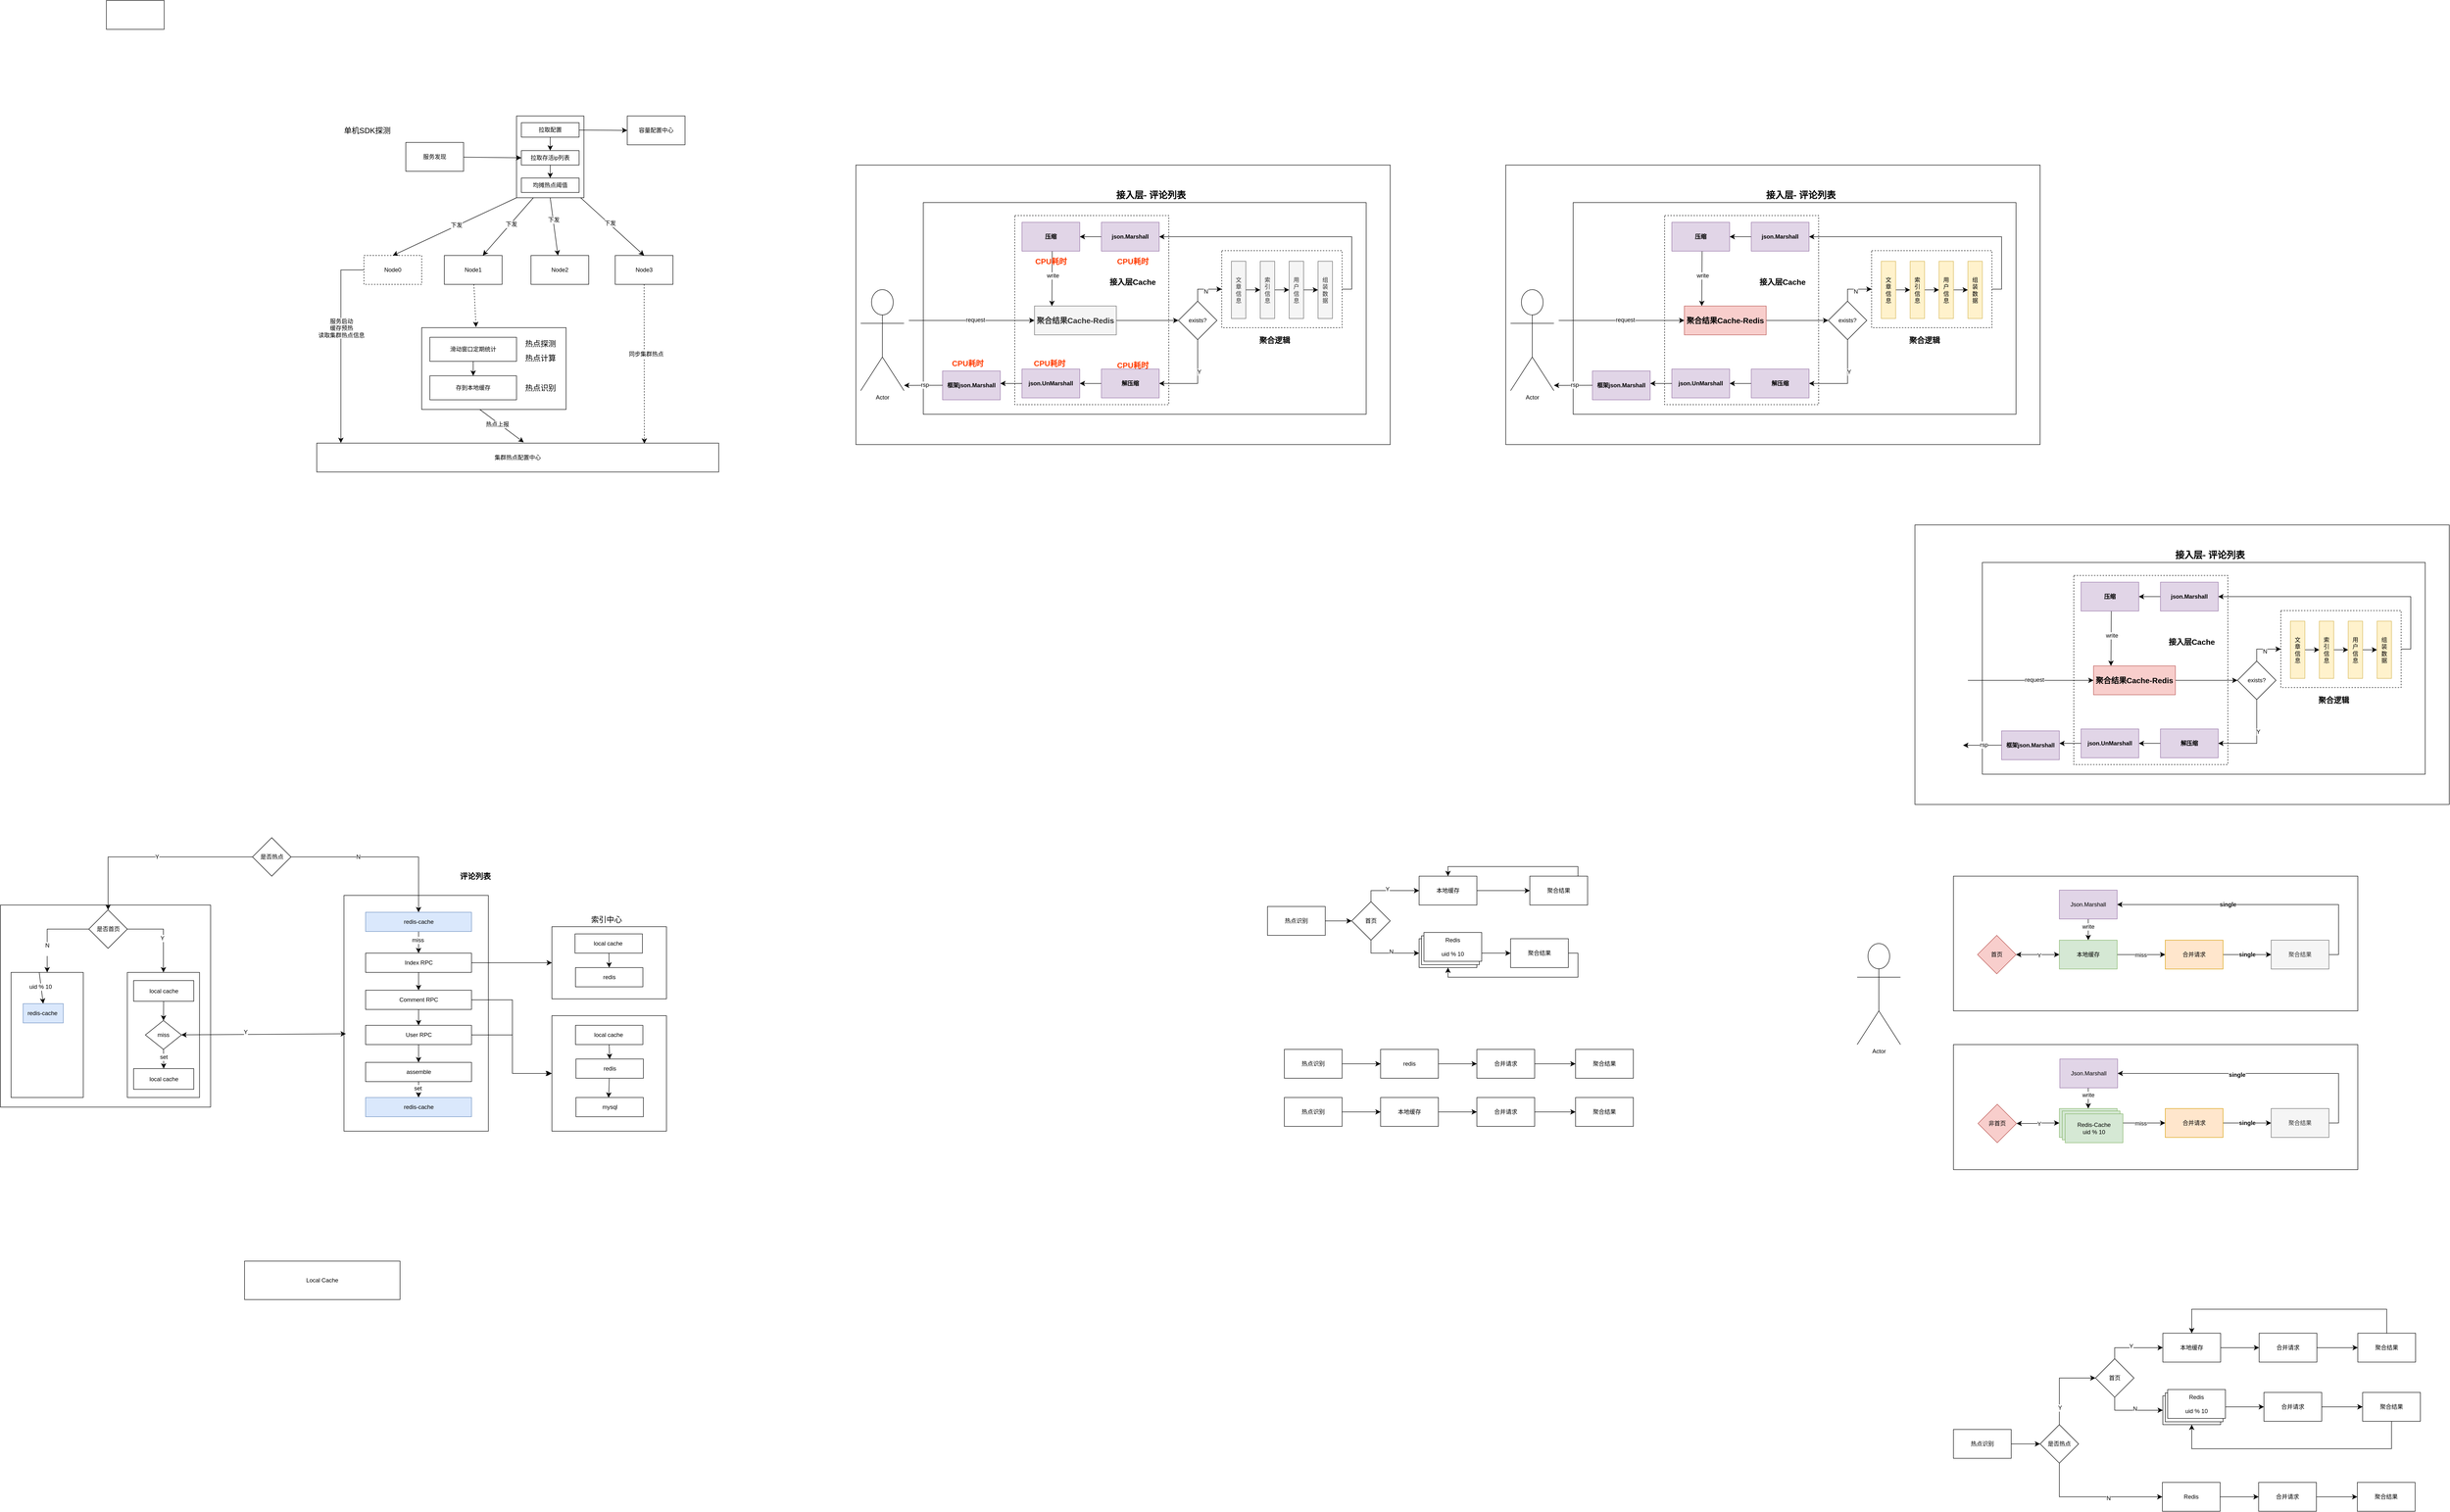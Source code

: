 <mxfile version="24.7.13">
  <diagram name="第 1 页" id="S2a_Qh1WlyxFz3XpLmjt">
    <mxGraphModel dx="2159" dy="2097" grid="1" gridSize="10" guides="1" tooltips="1" connect="1" arrows="1" fold="1" page="1" pageScale="1" pageWidth="827" pageHeight="1169" math="0" shadow="0">
      <root>
        <mxCell id="0" />
        <mxCell id="1" parent="0" />
        <mxCell id="S-uy8lKOhGBvKnXM3xky-94" value="" style="rounded=0;whiteSpace=wrap;html=1;" vertex="1" parent="1">
          <mxGeometry x="3620" y="1670" width="840" height="280" as="geometry" />
        </mxCell>
        <mxCell id="MYXWKOjgjZzfKANsF2qz-96" value="" style="rounded=0;whiteSpace=wrap;html=1;" parent="1" vertex="1">
          <mxGeometry x="1340" y="192" width="1110" height="581" as="geometry" />
        </mxCell>
        <mxCell id="MYXWKOjgjZzfKANsF2qz-1" value="" style="rounded=0;whiteSpace=wrap;html=1;" parent="1" vertex="1">
          <mxGeometry x="1480" y="270" width="920" height="440" as="geometry" />
        </mxCell>
        <mxCell id="MYXWKOjgjZzfKANsF2qz-80" value="" style="rounded=0;whiteSpace=wrap;html=1;dashed=1;" parent="1" vertex="1">
          <mxGeometry x="1670" y="297" width="320" height="393" as="geometry" />
        </mxCell>
        <mxCell id="y-bz2ffvv3kcDiEg6pq3-2" style="edgeStyle=none;curved=1;rounded=0;orthogonalLoop=1;jettySize=auto;html=1;fontSize=12;startSize=8;endSize=8;exitX=0.25;exitY=1;exitDx=0;exitDy=0;" parent="1" source="y-bz2ffvv3kcDiEg6pq3-1" edge="1">
          <mxGeometry relative="1" as="geometry">
            <mxPoint x="565" y="380" as="targetPoint" />
          </mxGeometry>
        </mxCell>
        <mxCell id="y-bz2ffvv3kcDiEg6pq3-4" value="下发" style="edgeLabel;html=1;align=center;verticalAlign=middle;resizable=0;points=[];fontSize=12;" parent="y-bz2ffvv3kcDiEg6pq3-2" vertex="1" connectable="0">
          <mxGeometry x="-0.096" y="1" relative="1" as="geometry">
            <mxPoint as="offset" />
          </mxGeometry>
        </mxCell>
        <mxCell id="y-bz2ffvv3kcDiEg6pq3-7" style="edgeStyle=none;curved=1;rounded=0;orthogonalLoop=1;jettySize=auto;html=1;fontSize=12;startSize=8;endSize=8;exitX=0.5;exitY=1;exitDx=0;exitDy=0;" parent="1" source="y-bz2ffvv3kcDiEg6pq3-1" target="y-bz2ffvv3kcDiEg6pq3-5" edge="1">
          <mxGeometry relative="1" as="geometry" />
        </mxCell>
        <mxCell id="y-bz2ffvv3kcDiEg6pq3-16" value="下发" style="edgeLabel;html=1;align=center;verticalAlign=middle;resizable=0;points=[];fontSize=12;" parent="y-bz2ffvv3kcDiEg6pq3-7" vertex="1" connectable="0">
          <mxGeometry x="-0.231" y="1" relative="1" as="geometry">
            <mxPoint as="offset" />
          </mxGeometry>
        </mxCell>
        <mxCell id="y-bz2ffvv3kcDiEg6pq3-8" style="edgeStyle=none;curved=1;rounded=0;orthogonalLoop=1;jettySize=auto;html=1;entryX=0.5;entryY=0;entryDx=0;entryDy=0;fontSize=12;startSize=8;endSize=8;exitX=0.938;exitY=0.99;exitDx=0;exitDy=0;exitPerimeter=0;" parent="1" source="y-bz2ffvv3kcDiEg6pq3-1" target="y-bz2ffvv3kcDiEg6pq3-6" edge="1">
          <mxGeometry relative="1" as="geometry" />
        </mxCell>
        <mxCell id="y-bz2ffvv3kcDiEg6pq3-17" value="下发" style="edgeLabel;html=1;align=center;verticalAlign=middle;resizable=0;points=[];fontSize=12;" parent="y-bz2ffvv3kcDiEg6pq3-8" vertex="1" connectable="0">
          <mxGeometry x="-0.084" y="1" relative="1" as="geometry">
            <mxPoint y="-1" as="offset" />
          </mxGeometry>
        </mxCell>
        <mxCell id="AdxYsyamv9uiAGiULzO7-80" style="edgeStyle=none;curved=1;rounded=0;orthogonalLoop=1;jettySize=auto;html=1;entryX=0.5;entryY=0;entryDx=0;entryDy=0;fontSize=12;startSize=8;endSize=8;exitX=0;exitY=1;exitDx=0;exitDy=0;" parent="1" source="y-bz2ffvv3kcDiEg6pq3-1" target="AdxYsyamv9uiAGiULzO7-76" edge="1">
          <mxGeometry relative="1" as="geometry" />
        </mxCell>
        <mxCell id="AdxYsyamv9uiAGiULzO7-81" value="下发" style="edgeLabel;html=1;align=center;verticalAlign=middle;resizable=0;points=[];fontSize=12;" parent="AdxYsyamv9uiAGiULzO7-80" vertex="1" connectable="0">
          <mxGeometry x="-0.031" y="-2" relative="1" as="geometry">
            <mxPoint as="offset" />
          </mxGeometry>
        </mxCell>
        <mxCell id="y-bz2ffvv3kcDiEg6pq3-1" value="" style="rounded=0;whiteSpace=wrap;html=1;" parent="1" vertex="1">
          <mxGeometry x="635" y="90" width="140" height="170" as="geometry" />
        </mxCell>
        <mxCell id="y-bz2ffvv3kcDiEg6pq3-25" style="edgeStyle=none;curved=1;rounded=0;orthogonalLoop=1;jettySize=auto;html=1;entryX=0.376;entryY=-0.007;entryDx=0;entryDy=0;fontSize=12;startSize=8;endSize=8;dashed=1;entryPerimeter=0;" parent="1" source="y-bz2ffvv3kcDiEg6pq3-3" target="y-bz2ffvv3kcDiEg6pq3-24" edge="1">
          <mxGeometry relative="1" as="geometry" />
        </mxCell>
        <mxCell id="y-bz2ffvv3kcDiEg6pq3-3" value="Node1" style="rounded=0;whiteSpace=wrap;html=1;" parent="1" vertex="1">
          <mxGeometry x="485" y="380" width="120" height="60" as="geometry" />
        </mxCell>
        <mxCell id="y-bz2ffvv3kcDiEg6pq3-5" value="Node2" style="rounded=0;whiteSpace=wrap;html=1;" parent="1" vertex="1">
          <mxGeometry x="665" y="380" width="120" height="60" as="geometry" />
        </mxCell>
        <mxCell id="y-bz2ffvv3kcDiEg6pq3-6" value="Node3" style="rounded=0;whiteSpace=wrap;html=1;" parent="1" vertex="1">
          <mxGeometry x="840" y="380" width="120" height="60" as="geometry" />
        </mxCell>
        <mxCell id="y-bz2ffvv3kcDiEg6pq3-10" style="edgeStyle=none;curved=1;rounded=0;orthogonalLoop=1;jettySize=auto;html=1;fontSize=12;startSize=8;endSize=8;entryX=0;entryY=0.5;entryDx=0;entryDy=0;" parent="1" source="y-bz2ffvv3kcDiEg6pq3-9" target="y-bz2ffvv3kcDiEg6pq3-14" edge="1">
          <mxGeometry relative="1" as="geometry">
            <mxPoint x="625" y="220" as="targetPoint" />
          </mxGeometry>
        </mxCell>
        <mxCell id="y-bz2ffvv3kcDiEg6pq3-9" value="服务发现" style="rounded=0;whiteSpace=wrap;html=1;" parent="1" vertex="1">
          <mxGeometry x="405" y="145" width="120" height="60" as="geometry" />
        </mxCell>
        <mxCell id="y-bz2ffvv3kcDiEg6pq3-13" style="edgeStyle=none;curved=1;rounded=0;orthogonalLoop=1;jettySize=auto;html=1;entryX=0;entryY=0.5;entryDx=0;entryDy=0;fontSize=12;startSize=8;endSize=8;" parent="1" source="y-bz2ffvv3kcDiEg6pq3-11" target="y-bz2ffvv3kcDiEg6pq3-12" edge="1">
          <mxGeometry relative="1" as="geometry" />
        </mxCell>
        <mxCell id="y-bz2ffvv3kcDiEg6pq3-15" value="" style="edgeStyle=none;curved=1;rounded=0;orthogonalLoop=1;jettySize=auto;html=1;fontSize=12;startSize=8;endSize=8;" parent="1" source="y-bz2ffvv3kcDiEg6pq3-11" target="y-bz2ffvv3kcDiEg6pq3-14" edge="1">
          <mxGeometry relative="1" as="geometry" />
        </mxCell>
        <mxCell id="y-bz2ffvv3kcDiEg6pq3-11" value="拉取配置" style="rounded=0;whiteSpace=wrap;html=1;" parent="1" vertex="1">
          <mxGeometry x="645" y="104" width="120" height="30" as="geometry" />
        </mxCell>
        <mxCell id="y-bz2ffvv3kcDiEg6pq3-12" value="容量配置中心" style="rounded=0;whiteSpace=wrap;html=1;" parent="1" vertex="1">
          <mxGeometry x="865" y="90" width="120" height="60" as="geometry" />
        </mxCell>
        <mxCell id="y-bz2ffvv3kcDiEg6pq3-21" style="edgeStyle=none;curved=1;rounded=0;orthogonalLoop=1;jettySize=auto;html=1;entryX=0.5;entryY=0;entryDx=0;entryDy=0;fontSize=12;startSize=8;endSize=8;" parent="1" source="y-bz2ffvv3kcDiEg6pq3-14" target="y-bz2ffvv3kcDiEg6pq3-18" edge="1">
          <mxGeometry relative="1" as="geometry" />
        </mxCell>
        <mxCell id="y-bz2ffvv3kcDiEg6pq3-14" value="拉取存活ip列表" style="rounded=0;whiteSpace=wrap;html=1;" parent="1" vertex="1">
          <mxGeometry x="645" y="162" width="120" height="30" as="geometry" />
        </mxCell>
        <mxCell id="y-bz2ffvv3kcDiEg6pq3-18" value="均摊热点阈值" style="rounded=0;whiteSpace=wrap;html=1;" parent="1" vertex="1">
          <mxGeometry x="645" y="219" width="120" height="30" as="geometry" />
        </mxCell>
        <mxCell id="y-bz2ffvv3kcDiEg6pq3-20" value="单机SDK探测" style="text;html=1;align=center;verticalAlign=middle;whiteSpace=wrap;rounded=0;fontSize=16;" parent="1" vertex="1">
          <mxGeometry x="275" y="95" width="100" height="50" as="geometry" />
        </mxCell>
        <mxCell id="y-bz2ffvv3kcDiEg6pq3-31" value="" style="edgeStyle=none;curved=1;rounded=0;orthogonalLoop=1;jettySize=auto;html=1;fontSize=12;startSize=8;endSize=8;exitX=0.397;exitY=0.993;exitDx=0;exitDy=0;exitPerimeter=0;entryX=0.515;entryY=-0.028;entryDx=0;entryDy=0;entryPerimeter=0;" parent="1" source="y-bz2ffvv3kcDiEg6pq3-24" target="y-bz2ffvv3kcDiEg6pq3-30" edge="1">
          <mxGeometry relative="1" as="geometry" />
        </mxCell>
        <mxCell id="y-bz2ffvv3kcDiEg6pq3-35" value="热点上报" style="edgeLabel;html=1;align=center;verticalAlign=middle;resizable=0;points=[];fontSize=12;" parent="y-bz2ffvv3kcDiEg6pq3-31" vertex="1" connectable="0">
          <mxGeometry x="-0.159" y="-3" relative="1" as="geometry">
            <mxPoint as="offset" />
          </mxGeometry>
        </mxCell>
        <mxCell id="y-bz2ffvv3kcDiEg6pq3-24" value="" style="rounded=0;whiteSpace=wrap;html=1;" parent="1" vertex="1">
          <mxGeometry x="438" y="530" width="300" height="170" as="geometry" />
        </mxCell>
        <mxCell id="y-bz2ffvv3kcDiEg6pq3-28" value="" style="edgeStyle=none;curved=1;rounded=0;orthogonalLoop=1;jettySize=auto;html=1;fontSize=12;startSize=8;endSize=8;" parent="1" source="y-bz2ffvv3kcDiEg6pq3-26" target="y-bz2ffvv3kcDiEg6pq3-27" edge="1">
          <mxGeometry relative="1" as="geometry" />
        </mxCell>
        <mxCell id="y-bz2ffvv3kcDiEg6pq3-26" value="滑动窗口定期统计" style="rounded=0;whiteSpace=wrap;html=1;" parent="1" vertex="1">
          <mxGeometry x="455" y="550" width="180" height="50" as="geometry" />
        </mxCell>
        <mxCell id="y-bz2ffvv3kcDiEg6pq3-27" value="存到本地缓存" style="rounded=0;whiteSpace=wrap;html=1;" parent="1" vertex="1">
          <mxGeometry x="455" y="630" width="180" height="50" as="geometry" />
        </mxCell>
        <mxCell id="y-bz2ffvv3kcDiEg6pq3-30" value="集群热点配置中心" style="whiteSpace=wrap;html=1;rounded=0;" parent="1" vertex="1">
          <mxGeometry x="220" y="770" width="835" height="60" as="geometry" />
        </mxCell>
        <mxCell id="y-bz2ffvv3kcDiEg6pq3-36" value="热点计算" style="text;html=1;align=center;verticalAlign=middle;whiteSpace=wrap;rounded=0;fontSize=16;" parent="1" vertex="1">
          <mxGeometry x="645" y="578" width="80" height="30" as="geometry" />
        </mxCell>
        <mxCell id="y-bz2ffvv3kcDiEg6pq3-37" value="热点探测" style="text;html=1;align=center;verticalAlign=middle;whiteSpace=wrap;rounded=0;fontSize=16;" parent="1" vertex="1">
          <mxGeometry x="645" y="548" width="80" height="30" as="geometry" />
        </mxCell>
        <mxCell id="y-bz2ffvv3kcDiEg6pq3-38" value="热点识别" style="text;html=1;align=center;verticalAlign=middle;whiteSpace=wrap;rounded=0;fontSize=16;" parent="1" vertex="1">
          <mxGeometry x="645" y="640" width="80" height="30" as="geometry" />
        </mxCell>
        <mxCell id="AdxYsyamv9uiAGiULzO7-1" value="" style="rounded=0;whiteSpace=wrap;html=1;" parent="1" vertex="1">
          <mxGeometry x="276.5" y="1710" width="300" height="490" as="geometry" />
        </mxCell>
        <mxCell id="AdxYsyamv9uiAGiULzO7-2" value="&lt;b style=&quot;&quot;&gt;&lt;font style=&quot;font-size: 16px;&quot;&gt;评论列表&lt;/font&gt;&lt;/b&gt;" style="text;html=1;align=center;verticalAlign=middle;whiteSpace=wrap;rounded=0;fontSize=16;" parent="1" vertex="1">
          <mxGeometry x="461.5" y="1640" width="175" height="60" as="geometry" />
        </mxCell>
        <mxCell id="AdxYsyamv9uiAGiULzO7-5" value="" style="edgeStyle=none;curved=1;rounded=0;orthogonalLoop=1;jettySize=auto;html=1;fontSize=12;startSize=8;endSize=8;" parent="1" source="AdxYsyamv9uiAGiULzO7-3" target="AdxYsyamv9uiAGiULzO7-4" edge="1">
          <mxGeometry relative="1" as="geometry" />
        </mxCell>
        <mxCell id="AdxYsyamv9uiAGiULzO7-14" value="" style="edgeStyle=none;curved=1;rounded=0;orthogonalLoop=1;jettySize=auto;html=1;fontSize=12;startSize=8;endSize=8;" parent="1" source="AdxYsyamv9uiAGiULzO7-3" target="AdxYsyamv9uiAGiULzO7-13" edge="1">
          <mxGeometry relative="1" as="geometry" />
        </mxCell>
        <mxCell id="AdxYsyamv9uiAGiULzO7-3" value="Index RPC" style="rounded=0;whiteSpace=wrap;html=1;" parent="1" vertex="1">
          <mxGeometry x="321.5" y="1830" width="220" height="40" as="geometry" />
        </mxCell>
        <mxCell id="AdxYsyamv9uiAGiULzO7-7" value="" style="edgeStyle=none;curved=1;rounded=0;orthogonalLoop=1;jettySize=auto;html=1;fontSize=12;startSize=8;endSize=8;" parent="1" source="AdxYsyamv9uiAGiULzO7-4" target="AdxYsyamv9uiAGiULzO7-6" edge="1">
          <mxGeometry relative="1" as="geometry" />
        </mxCell>
        <mxCell id="AdxYsyamv9uiAGiULzO7-21" style="edgeStyle=orthogonalEdgeStyle;rounded=0;orthogonalLoop=1;jettySize=auto;html=1;entryX=0;entryY=0.5;entryDx=0;entryDy=0;fontSize=12;startSize=8;endSize=8;exitX=1;exitY=0.5;exitDx=0;exitDy=0;" parent="1" source="AdxYsyamv9uiAGiULzO7-4" target="AdxYsyamv9uiAGiULzO7-20" edge="1">
          <mxGeometry relative="1" as="geometry">
            <Array as="points">
              <mxPoint x="626.5" y="1927" />
              <mxPoint x="626.5" y="2080" />
            </Array>
          </mxGeometry>
        </mxCell>
        <mxCell id="AdxYsyamv9uiAGiULzO7-4" value="Comment RPC" style="rounded=0;whiteSpace=wrap;html=1;" parent="1" vertex="1">
          <mxGeometry x="321.5" y="1907" width="220" height="40" as="geometry" />
        </mxCell>
        <mxCell id="AdxYsyamv9uiAGiULzO7-9" value="" style="edgeStyle=none;curved=1;rounded=0;orthogonalLoop=1;jettySize=auto;html=1;fontSize=12;startSize=8;endSize=8;" parent="1" source="AdxYsyamv9uiAGiULzO7-6" target="AdxYsyamv9uiAGiULzO7-8" edge="1">
          <mxGeometry relative="1" as="geometry" />
        </mxCell>
        <mxCell id="AdxYsyamv9uiAGiULzO7-22" style="edgeStyle=orthogonalEdgeStyle;rounded=0;orthogonalLoop=1;jettySize=auto;html=1;fontSize=12;startSize=8;endSize=8;" parent="1" source="AdxYsyamv9uiAGiULzO7-6" edge="1">
          <mxGeometry relative="1" as="geometry">
            <mxPoint x="706.5" y="2080" as="targetPoint" />
            <Array as="points">
              <mxPoint x="626.5" y="2000" />
              <mxPoint x="626.5" y="2080" />
            </Array>
          </mxGeometry>
        </mxCell>
        <mxCell id="AdxYsyamv9uiAGiULzO7-6" value="User RPC" style="rounded=0;whiteSpace=wrap;html=1;" parent="1" vertex="1">
          <mxGeometry x="321.5" y="1980" width="220" height="40" as="geometry" />
        </mxCell>
        <mxCell id="AdxYsyamv9uiAGiULzO7-11" value="" style="edgeStyle=none;curved=1;rounded=0;orthogonalLoop=1;jettySize=auto;html=1;fontSize=12;startSize=8;endSize=8;" parent="1" source="AdxYsyamv9uiAGiULzO7-8" target="AdxYsyamv9uiAGiULzO7-10" edge="1">
          <mxGeometry relative="1" as="geometry" />
        </mxCell>
        <mxCell id="AdxYsyamv9uiAGiULzO7-35" value="set" style="edgeLabel;html=1;align=center;verticalAlign=middle;resizable=0;points=[];fontSize=12;" parent="AdxYsyamv9uiAGiULzO7-11" vertex="1" connectable="0">
          <mxGeometry x="-0.189" y="-2" relative="1" as="geometry">
            <mxPoint as="offset" />
          </mxGeometry>
        </mxCell>
        <mxCell id="AdxYsyamv9uiAGiULzO7-8" value="assemble" style="rounded=0;whiteSpace=wrap;html=1;" parent="1" vertex="1">
          <mxGeometry x="321.5" y="2057" width="220" height="40" as="geometry" />
        </mxCell>
        <mxCell id="AdxYsyamv9uiAGiULzO7-10" value="redis-cache" style="rounded=0;whiteSpace=wrap;html=1;fillColor=#dae8fc;strokeColor=#6c8ebf;" parent="1" vertex="1">
          <mxGeometry x="321.5" y="2130" width="220" height="40" as="geometry" />
        </mxCell>
        <mxCell id="AdxYsyamv9uiAGiULzO7-13" value="" style="whiteSpace=wrap;html=1;rounded=0;" parent="1" vertex="1">
          <mxGeometry x="708.5" y="1775" width="238" height="150" as="geometry" />
        </mxCell>
        <mxCell id="AdxYsyamv9uiAGiULzO7-16" value="索引中心" style="text;html=1;align=center;verticalAlign=middle;whiteSpace=wrap;rounded=0;fontSize=16;" parent="1" vertex="1">
          <mxGeometry x="776.5" y="1745" width="90" height="30" as="geometry" />
        </mxCell>
        <mxCell id="AdxYsyamv9uiAGiULzO7-31" value="" style="edgeStyle=none;curved=1;rounded=0;orthogonalLoop=1;jettySize=auto;html=1;fontSize=12;startSize=8;endSize=8;entryX=0.5;entryY=0;entryDx=0;entryDy=0;" parent="1" source="AdxYsyamv9uiAGiULzO7-17" target="AdxYsyamv9uiAGiULzO7-18" edge="1">
          <mxGeometry relative="1" as="geometry" />
        </mxCell>
        <mxCell id="AdxYsyamv9uiAGiULzO7-17" value="local cache&amp;nbsp;" style="rounded=0;whiteSpace=wrap;html=1;" parent="1" vertex="1">
          <mxGeometry x="756.5" y="1790" width="140" height="40" as="geometry" />
        </mxCell>
        <mxCell id="AdxYsyamv9uiAGiULzO7-18" value="redis" style="rounded=0;whiteSpace=wrap;html=1;" parent="1" vertex="1">
          <mxGeometry x="757.5" y="1860" width="140" height="40" as="geometry" />
        </mxCell>
        <mxCell id="AdxYsyamv9uiAGiULzO7-20" value="" style="rounded=0;whiteSpace=wrap;html=1;" parent="1" vertex="1">
          <mxGeometry x="708.5" y="1960" width="238" height="240" as="geometry" />
        </mxCell>
        <mxCell id="AdxYsyamv9uiAGiULzO7-32" style="edgeStyle=none;curved=1;rounded=0;orthogonalLoop=1;jettySize=auto;html=1;fontSize=12;startSize=8;endSize=8;exitX=0.5;exitY=1;exitDx=0;exitDy=0;entryX=0.5;entryY=0;entryDx=0;entryDy=0;" parent="1" source="AdxYsyamv9uiAGiULzO7-23" target="AdxYsyamv9uiAGiULzO7-24" edge="1">
          <mxGeometry relative="1" as="geometry" />
        </mxCell>
        <mxCell id="AdxYsyamv9uiAGiULzO7-23" value="local cache&amp;nbsp;" style="rounded=0;whiteSpace=wrap;html=1;" parent="1" vertex="1">
          <mxGeometry x="757.5" y="1980" width="140" height="40" as="geometry" />
        </mxCell>
        <mxCell id="AdxYsyamv9uiAGiULzO7-33" style="edgeStyle=none;curved=1;rounded=0;orthogonalLoop=1;jettySize=auto;html=1;fontSize=12;startSize=8;endSize=8;entryX=0.484;entryY=0.009;entryDx=0;entryDy=0;entryPerimeter=0;" parent="1" source="AdxYsyamv9uiAGiULzO7-24" target="AdxYsyamv9uiAGiULzO7-25" edge="1">
          <mxGeometry relative="1" as="geometry" />
        </mxCell>
        <mxCell id="AdxYsyamv9uiAGiULzO7-24" value="redis" style="rounded=0;whiteSpace=wrap;html=1;" parent="1" vertex="1">
          <mxGeometry x="758.5" y="2050" width="140" height="40" as="geometry" />
        </mxCell>
        <mxCell id="AdxYsyamv9uiAGiULzO7-25" value="mysql" style="rounded=0;whiteSpace=wrap;html=1;" parent="1" vertex="1">
          <mxGeometry x="758.5" y="2130" width="140" height="40" as="geometry" />
        </mxCell>
        <mxCell id="AdxYsyamv9uiAGiULzO7-37" style="edgeStyle=none;curved=1;rounded=0;orthogonalLoop=1;jettySize=auto;html=1;fontSize=12;startSize=8;endSize=8;entryX=0.5;entryY=0;entryDx=0;entryDy=0;" parent="1" source="AdxYsyamv9uiAGiULzO7-36" target="AdxYsyamv9uiAGiULzO7-3" edge="1">
          <mxGeometry relative="1" as="geometry" />
        </mxCell>
        <mxCell id="AdxYsyamv9uiAGiULzO7-38" value="miss" style="edgeLabel;html=1;align=center;verticalAlign=middle;resizable=0;points=[];fontSize=12;" parent="AdxYsyamv9uiAGiULzO7-37" vertex="1" connectable="0">
          <mxGeometry x="-0.214" y="-2" relative="1" as="geometry">
            <mxPoint as="offset" />
          </mxGeometry>
        </mxCell>
        <mxCell id="AdxYsyamv9uiAGiULzO7-36" value="redis-cache" style="rounded=0;whiteSpace=wrap;html=1;fillColor=#dae8fc;strokeColor=#6c8ebf;" parent="1" vertex="1">
          <mxGeometry x="321.5" y="1745" width="220" height="40" as="geometry" />
        </mxCell>
        <mxCell id="AdxYsyamv9uiAGiULzO7-39" value="" style="endArrow=classic;html=1;rounded=0;fontSize=12;startSize=8;endSize=8;exitX=1;exitY=0.5;exitDx=0;exitDy=0;edgeStyle=orthogonalEdgeStyle;" parent="1" source="AdxYsyamv9uiAGiULzO7-41" target="AdxYsyamv9uiAGiULzO7-36" edge="1">
          <mxGeometry width="50" height="50" relative="1" as="geometry">
            <mxPoint x="-13.5" y="1765" as="sourcePoint" />
            <mxPoint x="-13.5" y="1830" as="targetPoint" />
          </mxGeometry>
        </mxCell>
        <mxCell id="AdxYsyamv9uiAGiULzO7-42" value="N" style="edgeLabel;html=1;align=center;verticalAlign=middle;resizable=0;points=[];fontSize=12;" parent="AdxYsyamv9uiAGiULzO7-39" vertex="1" connectable="0">
          <mxGeometry x="-0.267" relative="1" as="geometry">
            <mxPoint as="offset" />
          </mxGeometry>
        </mxCell>
        <mxCell id="AdxYsyamv9uiAGiULzO7-41" value="是否热点" style="rhombus;whiteSpace=wrap;html=1;" parent="1" vertex="1">
          <mxGeometry x="86.5" y="1590" width="80" height="80" as="geometry" />
        </mxCell>
        <mxCell id="AdxYsyamv9uiAGiULzO7-44" value="" style="rounded=0;whiteSpace=wrap;html=1;" parent="1" vertex="1">
          <mxGeometry x="-437" y="1730" width="436.5" height="420" as="geometry" />
        </mxCell>
        <mxCell id="AdxYsyamv9uiAGiULzO7-50" value="" style="edgeStyle=orthogonalEdgeStyle;rounded=0;orthogonalLoop=1;jettySize=auto;html=1;fontSize=12;startSize=8;endSize=8;exitX=1;exitY=0.5;exitDx=0;exitDy=0;entryX=0.5;entryY=0;entryDx=0;entryDy=0;" parent="1" source="AdxYsyamv9uiAGiULzO7-47" target="AdxYsyamv9uiAGiULzO7-49" edge="1">
          <mxGeometry relative="1" as="geometry" />
        </mxCell>
        <mxCell id="AdxYsyamv9uiAGiULzO7-62" value="Y" style="edgeLabel;html=1;align=center;verticalAlign=middle;resizable=0;points=[];fontSize=12;" parent="AdxYsyamv9uiAGiULzO7-50" vertex="1" connectable="0">
          <mxGeometry x="0.142" y="-3" relative="1" as="geometry">
            <mxPoint as="offset" />
          </mxGeometry>
        </mxCell>
        <mxCell id="AdxYsyamv9uiAGiULzO7-47" value="是否首页" style="rhombus;whiteSpace=wrap;html=1;" parent="1" vertex="1">
          <mxGeometry x="-253.5" y="1740" width="80" height="80" as="geometry" />
        </mxCell>
        <mxCell id="AdxYsyamv9uiAGiULzO7-43" style="edgeStyle=orthogonalEdgeStyle;rounded=0;orthogonalLoop=1;jettySize=auto;html=1;fontSize=12;startSize=8;endSize=8;entryX=0.5;entryY=0;entryDx=0;entryDy=0;" parent="1" source="AdxYsyamv9uiAGiULzO7-41" target="AdxYsyamv9uiAGiULzO7-47" edge="1">
          <mxGeometry relative="1" as="geometry">
            <mxPoint x="-253.5" y="1765" as="targetPoint" />
          </mxGeometry>
        </mxCell>
        <mxCell id="AdxYsyamv9uiAGiULzO7-45" value="Y" style="edgeLabel;html=1;align=center;verticalAlign=middle;resizable=0;points=[];fontSize=12;" parent="AdxYsyamv9uiAGiULzO7-43" vertex="1" connectable="0">
          <mxGeometry x="-0.032" relative="1" as="geometry">
            <mxPoint as="offset" />
          </mxGeometry>
        </mxCell>
        <mxCell id="AdxYsyamv9uiAGiULzO7-49" value="" style="whiteSpace=wrap;html=1;" parent="1" vertex="1">
          <mxGeometry x="-173.5" y="1870" width="150" height="260" as="geometry" />
        </mxCell>
        <mxCell id="AdxYsyamv9uiAGiULzO7-54" value="" style="edgeStyle=none;curved=1;rounded=0;orthogonalLoop=1;jettySize=auto;html=1;fontSize=12;startSize=8;endSize=8;" parent="1" source="AdxYsyamv9uiAGiULzO7-51" target="AdxYsyamv9uiAGiULzO7-53" edge="1">
          <mxGeometry relative="1" as="geometry" />
        </mxCell>
        <mxCell id="AdxYsyamv9uiAGiULzO7-51" value="local cache" style="rounded=0;whiteSpace=wrap;html=1;" parent="1" vertex="1">
          <mxGeometry x="-160.5" y="1887" width="125" height="43" as="geometry" />
        </mxCell>
        <mxCell id="AdxYsyamv9uiAGiULzO7-64" value="" style="edgeStyle=none;curved=1;rounded=0;orthogonalLoop=1;jettySize=auto;html=1;fontSize=12;startSize=8;endSize=8;entryX=0.5;entryY=0;entryDx=0;entryDy=0;" parent="1" source="AdxYsyamv9uiAGiULzO7-53" target="AdxYsyamv9uiAGiULzO7-65" edge="1">
          <mxGeometry relative="1" as="geometry">
            <mxPoint x="-99.5" y="2060.0" as="targetPoint" />
          </mxGeometry>
        </mxCell>
        <mxCell id="AdxYsyamv9uiAGiULzO7-66" value="set" style="edgeLabel;html=1;align=center;verticalAlign=middle;resizable=0;points=[];fontSize=12;" parent="AdxYsyamv9uiAGiULzO7-64" vertex="1" connectable="0">
          <mxGeometry x="-0.256" relative="1" as="geometry">
            <mxPoint y="1" as="offset" />
          </mxGeometry>
        </mxCell>
        <mxCell id="AdxYsyamv9uiAGiULzO7-53" value="miss" style="rhombus;whiteSpace=wrap;html=1;" parent="1" vertex="1">
          <mxGeometry x="-136" y="1970" width="75" height="60" as="geometry" />
        </mxCell>
        <mxCell id="AdxYsyamv9uiAGiULzO7-55" style="edgeStyle=none;curved=1;rounded=0;orthogonalLoop=1;jettySize=auto;html=1;entryX=0.013;entryY=0.587;entryDx=0;entryDy=0;entryPerimeter=0;fontSize=12;startSize=8;endSize=8;startArrow=classic;startFill=1;" parent="1" source="AdxYsyamv9uiAGiULzO7-53" target="AdxYsyamv9uiAGiULzO7-1" edge="1">
          <mxGeometry relative="1" as="geometry" />
        </mxCell>
        <mxCell id="AdxYsyamv9uiAGiULzO7-56" value="Y" style="edgeLabel;html=1;align=center;verticalAlign=middle;resizable=0;points=[];fontSize=12;" parent="AdxYsyamv9uiAGiULzO7-55" vertex="1" connectable="0">
          <mxGeometry x="-0.228" y="5" relative="1" as="geometry">
            <mxPoint x="1" as="offset" />
          </mxGeometry>
        </mxCell>
        <mxCell id="AdxYsyamv9uiAGiULzO7-60" value="" style="whiteSpace=wrap;html=1;" parent="1" vertex="1">
          <mxGeometry x="-415" y="1870" width="150" height="260" as="geometry" />
        </mxCell>
        <mxCell id="AdxYsyamv9uiAGiULzO7-61" style="edgeStyle=orthogonalEdgeStyle;rounded=0;orthogonalLoop=1;jettySize=auto;html=1;entryX=0.5;entryY=0;entryDx=0;entryDy=0;fontSize=12;startSize=8;endSize=8;exitX=0;exitY=0.5;exitDx=0;exitDy=0;" parent="1" source="AdxYsyamv9uiAGiULzO7-47" target="AdxYsyamv9uiAGiULzO7-60" edge="1">
          <mxGeometry relative="1" as="geometry" />
        </mxCell>
        <mxCell id="AdxYsyamv9uiAGiULzO7-68" value="N&lt;div&gt;&lt;br&gt;&lt;/div&gt;" style="edgeLabel;html=1;align=center;verticalAlign=middle;resizable=0;points=[];fontSize=12;" parent="AdxYsyamv9uiAGiULzO7-61" vertex="1" connectable="0">
          <mxGeometry x="0.425" y="2" relative="1" as="geometry">
            <mxPoint x="-2" y="1" as="offset" />
          </mxGeometry>
        </mxCell>
        <mxCell id="AdxYsyamv9uiAGiULzO7-65" value="local cache" style="rounded=0;whiteSpace=wrap;html=1;" parent="1" vertex="1">
          <mxGeometry x="-160.5" y="2070" width="125" height="43" as="geometry" />
        </mxCell>
        <mxCell id="AdxYsyamv9uiAGiULzO7-69" value="redis-cache&amp;nbsp;" style="rounded=0;whiteSpace=wrap;html=1;fillColor=#dae8fc;strokeColor=#6c8ebf;" parent="1" vertex="1">
          <mxGeometry x="-390" y="1935" width="83.5" height="40" as="geometry" />
        </mxCell>
        <mxCell id="AdxYsyamv9uiAGiULzO7-70" style="edgeStyle=none;curved=1;rounded=0;orthogonalLoop=1;jettySize=auto;html=1;exitX=0.5;exitY=0;exitDx=0;exitDy=0;fontSize=12;startSize=8;endSize=8;" parent="1" source="AdxYsyamv9uiAGiULzO7-60" target="AdxYsyamv9uiAGiULzO7-60" edge="1">
          <mxGeometry relative="1" as="geometry" />
        </mxCell>
        <mxCell id="AdxYsyamv9uiAGiULzO7-71" value="" style="endArrow=classic;html=1;rounded=0;fontSize=12;startSize=8;endSize=8;curved=1;entryX=0.5;entryY=0;entryDx=0;entryDy=0;" parent="1" source="AdxYsyamv9uiAGiULzO7-60" target="AdxYsyamv9uiAGiULzO7-69" edge="1">
          <mxGeometry width="50" height="50" relative="1" as="geometry">
            <mxPoint x="-220" y="1930" as="sourcePoint" />
            <mxPoint x="-170" y="1880" as="targetPoint" />
          </mxGeometry>
        </mxCell>
        <mxCell id="AdxYsyamv9uiAGiULzO7-72" value="uid % 10" style="edgeLabel;html=1;align=center;verticalAlign=middle;resizable=0;points=[];fontSize=12;" parent="AdxYsyamv9uiAGiULzO7-71" vertex="1" connectable="0">
          <mxGeometry x="-0.103" y="-1" relative="1" as="geometry">
            <mxPoint as="offset" />
          </mxGeometry>
        </mxCell>
        <mxCell id="AdxYsyamv9uiAGiULzO7-73" value="Local Cache" style="rounded=0;whiteSpace=wrap;html=1;" parent="1" vertex="1">
          <mxGeometry x="70" y="2470" width="323" height="80" as="geometry" />
        </mxCell>
        <mxCell id="AdxYsyamv9uiAGiULzO7-74" style="edgeStyle=none;curved=1;rounded=0;orthogonalLoop=1;jettySize=auto;html=1;entryX=0.815;entryY=0.017;entryDx=0;entryDy=0;entryPerimeter=0;fontSize=12;startSize=8;endSize=8;dashed=1;" parent="1" source="y-bz2ffvv3kcDiEg6pq3-6" target="y-bz2ffvv3kcDiEg6pq3-30" edge="1">
          <mxGeometry relative="1" as="geometry" />
        </mxCell>
        <mxCell id="AdxYsyamv9uiAGiULzO7-75" value="同步集群热点" style="edgeLabel;html=1;align=center;verticalAlign=middle;resizable=0;points=[];fontSize=12;" parent="AdxYsyamv9uiAGiULzO7-74" vertex="1" connectable="0">
          <mxGeometry x="-0.125" y="3" relative="1" as="geometry">
            <mxPoint as="offset" />
          </mxGeometry>
        </mxCell>
        <mxCell id="AdxYsyamv9uiAGiULzO7-76" value="Node0" style="rounded=0;whiteSpace=wrap;html=1;dashed=1;" parent="1" vertex="1">
          <mxGeometry x="318" y="380" width="120" height="60" as="geometry" />
        </mxCell>
        <mxCell id="AdxYsyamv9uiAGiULzO7-78" style="edgeStyle=orthogonalEdgeStyle;rounded=0;orthogonalLoop=1;jettySize=auto;html=1;entryX=0.06;entryY=-0.006;entryDx=0;entryDy=0;entryPerimeter=0;fontSize=12;startSize=8;endSize=8;exitX=0;exitY=0.5;exitDx=0;exitDy=0;" parent="1" source="AdxYsyamv9uiAGiULzO7-76" target="y-bz2ffvv3kcDiEg6pq3-30" edge="1">
          <mxGeometry relative="1" as="geometry">
            <Array as="points">
              <mxPoint x="270" y="410" />
            </Array>
          </mxGeometry>
        </mxCell>
        <mxCell id="AdxYsyamv9uiAGiULzO7-79" value="服务启动&lt;br&gt;缓存预热&lt;br&gt;读取集群热点信息" style="edgeLabel;html=1;align=center;verticalAlign=middle;resizable=0;points=[];fontSize=12;" parent="AdxYsyamv9uiAGiULzO7-78" vertex="1" connectable="0">
          <mxGeometry x="-0.174" y="1" relative="1" as="geometry">
            <mxPoint as="offset" />
          </mxGeometry>
        </mxCell>
        <mxCell id="AdxYsyamv9uiAGiULzO7-83" value="" style="rounded=0;whiteSpace=wrap;html=1;" parent="1" vertex="1">
          <mxGeometry x="-217" y="-150" width="120" height="60" as="geometry" />
        </mxCell>
        <mxCell id="MYXWKOjgjZzfKANsF2qz-3" value="&lt;b&gt;&lt;font style=&quot;font-size: 19px;&quot;&gt;接入层- 评论列表&lt;/font&gt;&lt;/b&gt;" style="text;html=1;align=center;verticalAlign=middle;whiteSpace=wrap;rounded=0;fontSize=16;" parent="1" vertex="1">
          <mxGeometry x="1850" y="240" width="206" height="30" as="geometry" />
        </mxCell>
        <mxCell id="MYXWKOjgjZzfKANsF2qz-26" value="" style="edgeStyle=orthogonalEdgeStyle;rounded=0;orthogonalLoop=1;jettySize=auto;html=1;fontSize=12;startSize=8;endSize=8;exitX=0.5;exitY=1;exitDx=0;exitDy=0;entryX=1;entryY=0.5;entryDx=0;entryDy=0;" parent="1" source="MYXWKOjgjZzfKANsF2qz-43" target="MYXWKOjgjZzfKANsF2qz-25" edge="1">
          <mxGeometry relative="1" as="geometry" />
        </mxCell>
        <mxCell id="MYXWKOjgjZzfKANsF2qz-47" value="Y" style="edgeLabel;html=1;align=center;verticalAlign=middle;resizable=0;points=[];fontSize=12;" parent="MYXWKOjgjZzfKANsF2qz-26" vertex="1" connectable="0">
          <mxGeometry x="-0.225" y="3" relative="1" as="geometry">
            <mxPoint as="offset" />
          </mxGeometry>
        </mxCell>
        <mxCell id="MYXWKOjgjZzfKANsF2qz-44" style="edgeStyle=none;curved=1;rounded=0;orthogonalLoop=1;jettySize=auto;html=1;entryX=0;entryY=0.5;entryDx=0;entryDy=0;fontSize=12;startSize=8;endSize=8;" parent="1" source="MYXWKOjgjZzfKANsF2qz-14" target="MYXWKOjgjZzfKANsF2qz-43" edge="1">
          <mxGeometry relative="1" as="geometry" />
        </mxCell>
        <mxCell id="MYXWKOjgjZzfKANsF2qz-14" value="&lt;span style=&quot;font-size: 16px;&quot;&gt;聚合结果Cache-Redis&lt;/span&gt;" style="rounded=0;whiteSpace=wrap;html=1;fillColor=#f5f5f5;strokeColor=#666666;fontStyle=1;fontColor=#333333;" parent="1" vertex="1">
          <mxGeometry x="1711" y="485" width="170" height="60" as="geometry" />
        </mxCell>
        <mxCell id="MYXWKOjgjZzfKANsF2qz-19" style="edgeStyle=none;curved=1;rounded=0;orthogonalLoop=1;jettySize=auto;html=1;fontSize=12;startSize=8;endSize=8;startArrow=none;startFill=0;entryX=0;entryY=0.5;entryDx=0;entryDy=0;" parent="1" target="MYXWKOjgjZzfKANsF2qz-14" edge="1">
          <mxGeometry relative="1" as="geometry">
            <mxPoint x="1450" y="515" as="sourcePoint" />
            <mxPoint x="1818.75" y="448" as="targetPoint" />
          </mxGeometry>
        </mxCell>
        <mxCell id="MYXWKOjgjZzfKANsF2qz-29" value="request" style="edgeLabel;html=1;align=center;verticalAlign=middle;resizable=0;points=[];fontSize=12;" parent="MYXWKOjgjZzfKANsF2qz-19" vertex="1" connectable="0">
          <mxGeometry x="0.057" y="1" relative="1" as="geometry">
            <mxPoint as="offset" />
          </mxGeometry>
        </mxCell>
        <mxCell id="MYXWKOjgjZzfKANsF2qz-18" value="Actor" style="shape=umlActor;verticalLabelPosition=bottom;verticalAlign=top;html=1;outlineConnect=0;" parent="1" vertex="1">
          <mxGeometry x="1350" y="451" width="90" height="210" as="geometry" />
        </mxCell>
        <mxCell id="MYXWKOjgjZzfKANsF2qz-31" value="" style="edgeStyle=none;curved=1;rounded=0;orthogonalLoop=1;jettySize=auto;html=1;fontSize=12;startSize=8;endSize=8;" parent="1" source="MYXWKOjgjZzfKANsF2qz-25" target="MYXWKOjgjZzfKANsF2qz-30" edge="1">
          <mxGeometry relative="1" as="geometry" />
        </mxCell>
        <mxCell id="MYXWKOjgjZzfKANsF2qz-25" value="解压缩" style="rounded=0;whiteSpace=wrap;html=1;fillColor=#e1d5e7;strokeColor=#9673a6;fontStyle=1" parent="1" vertex="1">
          <mxGeometry x="1850" y="616" width="120" height="60" as="geometry" />
        </mxCell>
        <mxCell id="MYXWKOjgjZzfKANsF2qz-30" value="json.UnMarshall" style="rounded=0;whiteSpace=wrap;html=1;fillColor=#e1d5e7;strokeColor=#9673a6;fontStyle=1" parent="1" vertex="1">
          <mxGeometry x="1685" y="616" width="120" height="60" as="geometry" />
        </mxCell>
        <mxCell id="MYXWKOjgjZzfKANsF2qz-63" value="" style="edgeStyle=orthogonalEdgeStyle;rounded=0;orthogonalLoop=1;jettySize=auto;html=1;fontSize=12;startSize=8;endSize=8;entryX=0;entryY=0.5;entryDx=0;entryDy=0;exitX=0.5;exitY=0;exitDx=0;exitDy=0;" parent="1" source="MYXWKOjgjZzfKANsF2qz-43" target="MYXWKOjgjZzfKANsF2qz-62" edge="1">
          <mxGeometry relative="1" as="geometry" />
        </mxCell>
        <mxCell id="MYXWKOjgjZzfKANsF2qz-66" value="N" style="edgeLabel;html=1;align=center;verticalAlign=middle;resizable=0;points=[];fontSize=12;" parent="MYXWKOjgjZzfKANsF2qz-63" vertex="1" connectable="0">
          <mxGeometry x="-0.454" relative="1" as="geometry">
            <mxPoint x="17" as="offset" />
          </mxGeometry>
        </mxCell>
        <mxCell id="MYXWKOjgjZzfKANsF2qz-43" value="exists?" style="rhombus;whiteSpace=wrap;html=1;" parent="1" vertex="1">
          <mxGeometry x="2010" y="475" width="80" height="80" as="geometry" />
        </mxCell>
        <mxCell id="MYXWKOjgjZzfKANsF2qz-62" value="" style="whiteSpace=wrap;html=1;dashed=1;" parent="1" vertex="1">
          <mxGeometry x="2100" y="370" width="250" height="160" as="geometry" />
        </mxCell>
        <mxCell id="MYXWKOjgjZzfKANsF2qz-77" style="edgeStyle=none;curved=1;rounded=0;orthogonalLoop=1;jettySize=auto;html=1;entryX=0;entryY=0.5;entryDx=0;entryDy=0;fontSize=12;startSize=8;endSize=8;" parent="1" source="MYXWKOjgjZzfKANsF2qz-64" target="MYXWKOjgjZzfKANsF2qz-67" edge="1">
          <mxGeometry relative="1" as="geometry" />
        </mxCell>
        <mxCell id="MYXWKOjgjZzfKANsF2qz-64" value="文&lt;div&gt;章&lt;/div&gt;&lt;div&gt;信&lt;/div&gt;&lt;div&gt;息&lt;/div&gt;" style="rounded=0;whiteSpace=wrap;html=1;fillColor=#f5f5f5;strokeColor=#666666;fontColor=#333333;" parent="1" vertex="1">
          <mxGeometry x="2120" y="392" width="30" height="119" as="geometry" />
        </mxCell>
        <mxCell id="MYXWKOjgjZzfKANsF2qz-78" style="edgeStyle=none;curved=1;rounded=0;orthogonalLoop=1;jettySize=auto;html=1;entryX=0;entryY=0.5;entryDx=0;entryDy=0;fontSize=12;startSize=8;endSize=8;" parent="1" source="MYXWKOjgjZzfKANsF2qz-67" target="MYXWKOjgjZzfKANsF2qz-68" edge="1">
          <mxGeometry relative="1" as="geometry" />
        </mxCell>
        <mxCell id="MYXWKOjgjZzfKANsF2qz-67" value="索&lt;div&gt;引&lt;br&gt;&lt;div&gt;信&lt;/div&gt;&lt;div&gt;息&lt;/div&gt;&lt;/div&gt;" style="rounded=0;whiteSpace=wrap;html=1;fillColor=#f5f5f5;strokeColor=#666666;fontColor=#333333;" parent="1" vertex="1">
          <mxGeometry x="2180" y="392" width="30" height="119" as="geometry" />
        </mxCell>
        <mxCell id="MYXWKOjgjZzfKANsF2qz-79" style="edgeStyle=none;curved=1;rounded=0;orthogonalLoop=1;jettySize=auto;html=1;fontSize=12;startSize=8;endSize=8;entryX=0;entryY=0.5;entryDx=0;entryDy=0;" parent="1" source="MYXWKOjgjZzfKANsF2qz-68" target="MYXWKOjgjZzfKANsF2qz-69" edge="1">
          <mxGeometry relative="1" as="geometry" />
        </mxCell>
        <mxCell id="MYXWKOjgjZzfKANsF2qz-68" value="&lt;div&gt;用&lt;/div&gt;&lt;div&gt;户&lt;/div&gt;&lt;div&gt;信&lt;/div&gt;&lt;div&gt;息&lt;/div&gt;" style="rounded=0;whiteSpace=wrap;html=1;fillColor=#f5f5f5;strokeColor=#666666;fontColor=#333333;" parent="1" vertex="1">
          <mxGeometry x="2240" y="392" width="30" height="119" as="geometry" />
        </mxCell>
        <mxCell id="MYXWKOjgjZzfKANsF2qz-69" value="组&lt;div&gt;装&lt;/div&gt;&lt;div&gt;数&lt;/div&gt;&lt;div&gt;据&lt;/div&gt;" style="rounded=0;whiteSpace=wrap;html=1;fillColor=#f5f5f5;strokeColor=#666666;fontColor=#333333;" parent="1" vertex="1">
          <mxGeometry x="2300" y="392" width="30" height="119" as="geometry" />
        </mxCell>
        <mxCell id="MYXWKOjgjZzfKANsF2qz-70" style="edgeStyle=orthogonalEdgeStyle;rounded=0;orthogonalLoop=1;jettySize=auto;html=1;fontSize=12;startSize=8;endSize=8;exitX=1;exitY=0.5;exitDx=0;exitDy=0;entryX=1;entryY=0.5;entryDx=0;entryDy=0;" parent="1" source="MYXWKOjgjZzfKANsF2qz-62" target="MYXWKOjgjZzfKANsF2qz-71" edge="1">
          <mxGeometry relative="1" as="geometry">
            <mxPoint x="1980" y="330" as="targetPoint" />
          </mxGeometry>
        </mxCell>
        <mxCell id="MYXWKOjgjZzfKANsF2qz-73" style="edgeStyle=none;curved=1;rounded=0;orthogonalLoop=1;jettySize=auto;html=1;entryX=1;entryY=0.5;entryDx=0;entryDy=0;fontSize=12;startSize=8;endSize=8;" parent="1" source="MYXWKOjgjZzfKANsF2qz-71" target="MYXWKOjgjZzfKANsF2qz-72" edge="1">
          <mxGeometry relative="1" as="geometry" />
        </mxCell>
        <mxCell id="MYXWKOjgjZzfKANsF2qz-71" value="json.Marshall" style="rounded=0;whiteSpace=wrap;html=1;fillColor=#e1d5e7;strokeColor=#9673a6;fontStyle=1" parent="1" vertex="1">
          <mxGeometry x="1850" y="311" width="120" height="60" as="geometry" />
        </mxCell>
        <mxCell id="MYXWKOjgjZzfKANsF2qz-74" style="edgeStyle=none;curved=1;rounded=0;orthogonalLoop=1;jettySize=auto;html=1;fontSize=12;startSize=8;endSize=8;exitX=0.524;exitY=0.94;exitDx=0;exitDy=0;exitPerimeter=0;" parent="1" source="MYXWKOjgjZzfKANsF2qz-72" edge="1">
          <mxGeometry relative="1" as="geometry">
            <mxPoint x="1739.997" y="371" as="sourcePoint" />
            <mxPoint x="1747.203" y="485" as="targetPoint" />
          </mxGeometry>
        </mxCell>
        <mxCell id="MYXWKOjgjZzfKANsF2qz-82" value="write" style="edgeLabel;html=1;align=center;verticalAlign=middle;resizable=0;points=[];fontSize=12;" parent="MYXWKOjgjZzfKANsF2qz-74" vertex="1" connectable="0">
          <mxGeometry x="-0.069" y="1" relative="1" as="geometry">
            <mxPoint as="offset" />
          </mxGeometry>
        </mxCell>
        <mxCell id="MYXWKOjgjZzfKANsF2qz-72" value="压缩" style="rounded=0;whiteSpace=wrap;html=1;fillColor=#e1d5e7;strokeColor=#9673a6;fontStyle=1" parent="1" vertex="1">
          <mxGeometry x="1685" y="311" width="120" height="60" as="geometry" />
        </mxCell>
        <mxCell id="MYXWKOjgjZzfKANsF2qz-97" value="&lt;b&gt;聚合逻辑&lt;/b&gt;" style="text;html=1;align=center;verticalAlign=middle;whiteSpace=wrap;rounded=0;fontSize=16;" parent="1" vertex="1">
          <mxGeometry x="2170" y="541" width="80" height="30" as="geometry" />
        </mxCell>
        <mxCell id="MYXWKOjgjZzfKANsF2qz-100" value="&lt;font color=&quot;#ff3d03&quot;&gt;&lt;b&gt;CPU耗时&lt;/b&gt;&lt;/font&gt;" style="text;html=1;align=center;verticalAlign=middle;whiteSpace=wrap;rounded=0;fontSize=16;" parent="1" vertex="1">
          <mxGeometry x="1702.5" y="380" width="85" height="24" as="geometry" />
        </mxCell>
        <mxCell id="MYXWKOjgjZzfKANsF2qz-104" value="&lt;font color=&quot;#ff3d03&quot;&gt;&lt;b&gt;CPU耗时&lt;/b&gt;&lt;/font&gt;" style="text;html=1;align=center;verticalAlign=middle;whiteSpace=wrap;rounded=0;fontSize=16;" parent="1" vertex="1">
          <mxGeometry x="1700" y="592" width="85" height="24" as="geometry" />
        </mxCell>
        <mxCell id="MYXWKOjgjZzfKANsF2qz-105" value="&lt;b&gt;接入层Cache&lt;/b&gt;" style="text;html=1;align=center;verticalAlign=middle;whiteSpace=wrap;rounded=0;fontSize=16;" parent="1" vertex="1">
          <mxGeometry x="1855" y="420" width="120" height="30" as="geometry" />
        </mxCell>
        <mxCell id="MYXWKOjgjZzfKANsF2qz-106" style="edgeStyle=none;curved=1;rounded=0;orthogonalLoop=1;jettySize=auto;html=1;fontSize=12;startSize=8;endSize=8;" parent="1" source="MYXWKOjgjZzfKANsF2qz-30" edge="1">
          <mxGeometry relative="1" as="geometry">
            <mxPoint x="1640" y="646" as="targetPoint" />
          </mxGeometry>
        </mxCell>
        <mxCell id="MYXWKOjgjZzfKANsF2qz-107" value="框架json.Marshall" style="rounded=0;whiteSpace=wrap;html=1;fillColor=#e1d5e7;strokeColor=#9673a6;fontStyle=1" parent="1" vertex="1">
          <mxGeometry x="1520" y="620" width="120" height="60" as="geometry" />
        </mxCell>
        <mxCell id="MYXWKOjgjZzfKANsF2qz-109" style="edgeStyle=none;curved=1;rounded=0;orthogonalLoop=1;jettySize=auto;html=1;fontSize=12;startSize=8;endSize=8;startArrow=classic;startFill=1;endArrow=none;endFill=0;" parent="1" edge="1">
          <mxGeometry relative="1" as="geometry">
            <mxPoint x="1440" y="650" as="sourcePoint" />
            <mxPoint x="1520" y="649.7" as="targetPoint" />
          </mxGeometry>
        </mxCell>
        <mxCell id="MYXWKOjgjZzfKANsF2qz-110" value="rsp" style="edgeLabel;html=1;align=center;verticalAlign=middle;resizable=0;points=[];fontSize=12;" parent="MYXWKOjgjZzfKANsF2qz-109" vertex="1" connectable="0">
          <mxGeometry x="0.057" y="1" relative="1" as="geometry">
            <mxPoint as="offset" />
          </mxGeometry>
        </mxCell>
        <mxCell id="MYXWKOjgjZzfKANsF2qz-112" value="&lt;font color=&quot;#ff3d03&quot;&gt;&lt;b&gt;CPU耗时&lt;/b&gt;&lt;/font&gt;" style="text;html=1;align=center;verticalAlign=middle;whiteSpace=wrap;rounded=0;fontSize=16;" parent="1" vertex="1">
          <mxGeometry x="1530" y="592" width="85" height="24" as="geometry" />
        </mxCell>
        <mxCell id="MYXWKOjgjZzfKANsF2qz-113" value="&lt;font color=&quot;#ff3d03&quot;&gt;&lt;b&gt;CPU耗时&lt;/b&gt;&lt;/font&gt;" style="text;html=1;align=center;verticalAlign=middle;whiteSpace=wrap;rounded=0;fontSize=16;" parent="1" vertex="1">
          <mxGeometry x="1872.5" y="596" width="85" height="24" as="geometry" />
        </mxCell>
        <mxCell id="MYXWKOjgjZzfKANsF2qz-114" value="&lt;font color=&quot;#ff3d03&quot;&gt;&lt;b&gt;CPU耗时&lt;/b&gt;&lt;/font&gt;" style="text;html=1;align=center;verticalAlign=middle;whiteSpace=wrap;rounded=0;fontSize=16;" parent="1" vertex="1">
          <mxGeometry x="1872.5" y="380" width="85" height="24" as="geometry" />
        </mxCell>
        <mxCell id="bz8l7MzvT7Hzpn_FAO65-1" value="" style="edgeStyle=none;curved=1;rounded=0;orthogonalLoop=1;jettySize=auto;html=1;fontSize=12;startSize=8;endSize=8;entryX=0;entryY=0.5;entryDx=0;entryDy=0;" parent="1" target="bz8l7MzvT7Hzpn_FAO65-17" edge="1">
          <mxGeometry relative="1" as="geometry">
            <mxPoint x="2301" y="1763" as="sourcePoint" />
            <mxPoint x="2371" y="1756" as="targetPoint" />
          </mxGeometry>
        </mxCell>
        <mxCell id="bz8l7MzvT7Hzpn_FAO65-2" value="热点识别" style="rounded=0;whiteSpace=wrap;html=1;" parent="1" vertex="1">
          <mxGeometry x="2195" y="1733" width="120" height="60" as="geometry" />
        </mxCell>
        <mxCell id="bz8l7MzvT7Hzpn_FAO65-10" value="" style="edgeStyle=none;curved=1;rounded=0;orthogonalLoop=1;jettySize=auto;html=1;fontSize=12;startSize=8;endSize=8;startArrow=classic;startFill=1;endArrow=none;endFill=0;" parent="1" source="bz8l7MzvT7Hzpn_FAO65-8" target="bz8l7MzvT7Hzpn_FAO65-9" edge="1">
          <mxGeometry relative="1" as="geometry" />
        </mxCell>
        <mxCell id="bz8l7MzvT7Hzpn_FAO65-11" style="edgeStyle=orthogonalEdgeStyle;rounded=0;orthogonalLoop=1;jettySize=auto;html=1;entryX=0.5;entryY=0;entryDx=0;entryDy=0;fontSize=12;startSize=8;endSize=8;" parent="1" source="bz8l7MzvT7Hzpn_FAO65-8" target="bz8l7MzvT7Hzpn_FAO65-9" edge="1">
          <mxGeometry relative="1" as="geometry">
            <Array as="points">
              <mxPoint x="2840" y="1700" />
              <mxPoint x="2840" y="1650" />
              <mxPoint x="2570" y="1650" />
            </Array>
          </mxGeometry>
        </mxCell>
        <mxCell id="bz8l7MzvT7Hzpn_FAO65-8" value="聚合结果" style="rounded=0;whiteSpace=wrap;html=1;" parent="1" vertex="1">
          <mxGeometry x="2740" y="1670" width="120" height="60" as="geometry" />
        </mxCell>
        <mxCell id="bz8l7MzvT7Hzpn_FAO65-9" value="本地缓存" style="rounded=0;whiteSpace=wrap;html=1;" parent="1" vertex="1">
          <mxGeometry x="2510" y="1670" width="120" height="60" as="geometry" />
        </mxCell>
        <mxCell id="bz8l7MzvT7Hzpn_FAO65-14" style="edgeStyle=none;curved=1;rounded=0;orthogonalLoop=1;jettySize=auto;html=1;fontSize=12;startSize=8;endSize=8;" parent="1" source="bz8l7MzvT7Hzpn_FAO65-13" edge="1">
          <mxGeometry relative="1" as="geometry">
            <mxPoint x="2700" y="1830" as="targetPoint" />
          </mxGeometry>
        </mxCell>
        <mxCell id="bz8l7MzvT7Hzpn_FAO65-13" value="" style="rounded=0;whiteSpace=wrap;html=1;" parent="1" vertex="1">
          <mxGeometry x="2510" y="1800" width="120" height="60" as="geometry" />
        </mxCell>
        <mxCell id="bz8l7MzvT7Hzpn_FAO65-16" style="edgeStyle=orthogonalEdgeStyle;rounded=0;orthogonalLoop=1;jettySize=auto;html=1;entryX=0.5;entryY=1;entryDx=0;entryDy=0;fontSize=12;startSize=8;endSize=8;" parent="1" source="bz8l7MzvT7Hzpn_FAO65-15" target="bz8l7MzvT7Hzpn_FAO65-13" edge="1">
          <mxGeometry relative="1" as="geometry">
            <Array as="points">
              <mxPoint x="2840" y="1830" />
              <mxPoint x="2840" y="1880" />
              <mxPoint x="2570" y="1880" />
            </Array>
          </mxGeometry>
        </mxCell>
        <mxCell id="bz8l7MzvT7Hzpn_FAO65-15" value="聚合结果" style="rounded=0;whiteSpace=wrap;html=1;" parent="1" vertex="1">
          <mxGeometry x="2700" y="1800" width="120" height="60" as="geometry" />
        </mxCell>
        <mxCell id="bz8l7MzvT7Hzpn_FAO65-18" style="edgeStyle=orthogonalEdgeStyle;rounded=0;orthogonalLoop=1;jettySize=auto;html=1;entryX=0;entryY=0.5;entryDx=0;entryDy=0;fontSize=12;startSize=8;endSize=8;exitX=0.5;exitY=0;exitDx=0;exitDy=0;" parent="1" source="bz8l7MzvT7Hzpn_FAO65-17" target="bz8l7MzvT7Hzpn_FAO65-9" edge="1">
          <mxGeometry relative="1" as="geometry" />
        </mxCell>
        <mxCell id="bz8l7MzvT7Hzpn_FAO65-20" value="Y" style="edgeLabel;html=1;align=center;verticalAlign=middle;resizable=0;points=[];fontSize=12;" parent="bz8l7MzvT7Hzpn_FAO65-18" vertex="1" connectable="0">
          <mxGeometry x="-0.077" y="3" relative="1" as="geometry">
            <mxPoint as="offset" />
          </mxGeometry>
        </mxCell>
        <mxCell id="bz8l7MzvT7Hzpn_FAO65-19" style="edgeStyle=orthogonalEdgeStyle;rounded=0;orthogonalLoop=1;jettySize=auto;html=1;entryX=0;entryY=0.5;entryDx=0;entryDy=0;fontSize=12;startSize=8;endSize=8;exitX=0.5;exitY=1;exitDx=0;exitDy=0;" parent="1" source="bz8l7MzvT7Hzpn_FAO65-17" target="bz8l7MzvT7Hzpn_FAO65-13" edge="1">
          <mxGeometry relative="1" as="geometry" />
        </mxCell>
        <mxCell id="bz8l7MzvT7Hzpn_FAO65-21" value="N" style="edgeLabel;html=1;align=center;verticalAlign=middle;resizable=0;points=[];fontSize=12;" parent="bz8l7MzvT7Hzpn_FAO65-19" vertex="1" connectable="0">
          <mxGeometry x="0.08" y="3" relative="1" as="geometry">
            <mxPoint as="offset" />
          </mxGeometry>
        </mxCell>
        <mxCell id="bz8l7MzvT7Hzpn_FAO65-17" value="首页" style="rhombus;whiteSpace=wrap;html=1;" parent="1" vertex="1">
          <mxGeometry x="2370" y="1723" width="80" height="80" as="geometry" />
        </mxCell>
        <mxCell id="bz8l7MzvT7Hzpn_FAO65-22" value="" style="rounded=0;whiteSpace=wrap;html=1;" parent="1" vertex="1">
          <mxGeometry x="2515" y="1794" width="120" height="60" as="geometry" />
        </mxCell>
        <mxCell id="bz8l7MzvT7Hzpn_FAO65-23" value="Redis&lt;br&gt;&lt;br&gt;uid % 10" style="rounded=0;whiteSpace=wrap;html=1;" parent="1" vertex="1">
          <mxGeometry x="2520" y="1787" width="120" height="60" as="geometry" />
        </mxCell>
        <mxCell id="bz8l7MzvT7Hzpn_FAO65-26" style="edgeStyle=none;curved=1;rounded=0;orthogonalLoop=1;jettySize=auto;html=1;fontSize=12;startSize=8;endSize=8;" parent="1" source="bz8l7MzvT7Hzpn_FAO65-24" target="bz8l7MzvT7Hzpn_FAO65-25" edge="1">
          <mxGeometry relative="1" as="geometry" />
        </mxCell>
        <mxCell id="bz8l7MzvT7Hzpn_FAO65-24" value="热点识别" style="rounded=0;whiteSpace=wrap;html=1;" parent="1" vertex="1">
          <mxGeometry x="2230" y="2030" width="120" height="60" as="geometry" />
        </mxCell>
        <mxCell id="bz8l7MzvT7Hzpn_FAO65-27" style="edgeStyle=none;curved=1;rounded=0;orthogonalLoop=1;jettySize=auto;html=1;fontSize=12;startSize=8;endSize=8;" parent="1" source="bz8l7MzvT7Hzpn_FAO65-25" edge="1">
          <mxGeometry relative="1" as="geometry">
            <mxPoint x="2630" y="2060" as="targetPoint" />
          </mxGeometry>
        </mxCell>
        <mxCell id="bz8l7MzvT7Hzpn_FAO65-25" value="redis" style="rounded=0;whiteSpace=wrap;html=1;" parent="1" vertex="1">
          <mxGeometry x="2430" y="2030" width="120" height="60" as="geometry" />
        </mxCell>
        <mxCell id="bz8l7MzvT7Hzpn_FAO65-29" style="edgeStyle=none;curved=1;rounded=0;orthogonalLoop=1;jettySize=auto;html=1;fontSize=12;startSize=8;endSize=8;entryX=0;entryY=0.5;entryDx=0;entryDy=0;" parent="1" source="bz8l7MzvT7Hzpn_FAO65-28" target="bz8l7MzvT7Hzpn_FAO65-30" edge="1">
          <mxGeometry relative="1" as="geometry">
            <mxPoint x="2830" y="2060" as="targetPoint" />
          </mxGeometry>
        </mxCell>
        <mxCell id="bz8l7MzvT7Hzpn_FAO65-28" value="合并请求" style="rounded=0;whiteSpace=wrap;html=1;" parent="1" vertex="1">
          <mxGeometry x="2630" y="2030" width="120" height="60" as="geometry" />
        </mxCell>
        <mxCell id="bz8l7MzvT7Hzpn_FAO65-30" value="聚合结果" style="rounded=0;whiteSpace=wrap;html=1;" parent="1" vertex="1">
          <mxGeometry x="2835" y="2030" width="120" height="60" as="geometry" />
        </mxCell>
        <mxCell id="bz8l7MzvT7Hzpn_FAO65-32" style="edgeStyle=none;curved=1;rounded=0;orthogonalLoop=1;jettySize=auto;html=1;fontSize=12;startSize=8;endSize=8;" parent="1" source="bz8l7MzvT7Hzpn_FAO65-33" target="bz8l7MzvT7Hzpn_FAO65-35" edge="1">
          <mxGeometry relative="1" as="geometry" />
        </mxCell>
        <mxCell id="bz8l7MzvT7Hzpn_FAO65-33" value="热点识别" style="rounded=0;whiteSpace=wrap;html=1;" parent="1" vertex="1">
          <mxGeometry x="2230" y="2130" width="120" height="60" as="geometry" />
        </mxCell>
        <mxCell id="bz8l7MzvT7Hzpn_FAO65-34" style="edgeStyle=none;curved=1;rounded=0;orthogonalLoop=1;jettySize=auto;html=1;fontSize=12;startSize=8;endSize=8;" parent="1" source="bz8l7MzvT7Hzpn_FAO65-35" edge="1">
          <mxGeometry relative="1" as="geometry">
            <mxPoint x="2630" y="2160" as="targetPoint" />
          </mxGeometry>
        </mxCell>
        <mxCell id="bz8l7MzvT7Hzpn_FAO65-35" value="本地缓存" style="rounded=0;whiteSpace=wrap;html=1;" parent="1" vertex="1">
          <mxGeometry x="2430" y="2130" width="120" height="60" as="geometry" />
        </mxCell>
        <mxCell id="bz8l7MzvT7Hzpn_FAO65-36" style="edgeStyle=none;curved=1;rounded=0;orthogonalLoop=1;jettySize=auto;html=1;fontSize=12;startSize=8;endSize=8;entryX=0;entryY=0.5;entryDx=0;entryDy=0;" parent="1" source="bz8l7MzvT7Hzpn_FAO65-37" target="bz8l7MzvT7Hzpn_FAO65-38" edge="1">
          <mxGeometry relative="1" as="geometry">
            <mxPoint x="2830" y="2160" as="targetPoint" />
          </mxGeometry>
        </mxCell>
        <mxCell id="bz8l7MzvT7Hzpn_FAO65-37" value="合并请求" style="rounded=0;whiteSpace=wrap;html=1;" parent="1" vertex="1">
          <mxGeometry x="2630" y="2130" width="120" height="60" as="geometry" />
        </mxCell>
        <mxCell id="bz8l7MzvT7Hzpn_FAO65-38" value="聚合结果" style="rounded=0;whiteSpace=wrap;html=1;" parent="1" vertex="1">
          <mxGeometry x="2835" y="2130" width="120" height="60" as="geometry" />
        </mxCell>
        <mxCell id="bz8l7MzvT7Hzpn_FAO65-80" style="edgeStyle=none;curved=1;rounded=0;orthogonalLoop=1;jettySize=auto;html=1;entryX=0;entryY=0.5;entryDx=0;entryDy=0;fontSize=12;startSize=8;endSize=8;" parent="1" source="bz8l7MzvT7Hzpn_FAO65-47" target="bz8l7MzvT7Hzpn_FAO65-77" edge="1">
          <mxGeometry relative="1" as="geometry" />
        </mxCell>
        <mxCell id="bz8l7MzvT7Hzpn_FAO65-47" value="热点识别" style="rounded=0;whiteSpace=wrap;html=1;" parent="1" vertex="1">
          <mxGeometry x="3620" y="2819.96" width="120" height="60" as="geometry" />
        </mxCell>
        <mxCell id="bz8l7MzvT7Hzpn_FAO65-48" value="本地缓存" style="rounded=0;whiteSpace=wrap;html=1;" parent="1" vertex="1">
          <mxGeometry x="4055" y="2619.96" width="120" height="60" as="geometry" />
        </mxCell>
        <mxCell id="bz8l7MzvT7Hzpn_FAO65-49" value="" style="rounded=0;whiteSpace=wrap;html=1;" parent="1" vertex="1">
          <mxGeometry x="4055" y="2749.96" width="120" height="60" as="geometry" />
        </mxCell>
        <mxCell id="bz8l7MzvT7Hzpn_FAO65-50" style="edgeStyle=orthogonalEdgeStyle;rounded=0;orthogonalLoop=1;jettySize=auto;html=1;entryX=0;entryY=0.5;entryDx=0;entryDy=0;fontSize=12;startSize=8;endSize=8;exitX=0.5;exitY=0;exitDx=0;exitDy=0;" parent="1" source="bz8l7MzvT7Hzpn_FAO65-54" target="bz8l7MzvT7Hzpn_FAO65-48" edge="1">
          <mxGeometry relative="1" as="geometry" />
        </mxCell>
        <mxCell id="bz8l7MzvT7Hzpn_FAO65-51" value="Y" style="edgeLabel;html=1;align=center;verticalAlign=middle;resizable=0;points=[];fontSize=12;" parent="bz8l7MzvT7Hzpn_FAO65-50" vertex="1" connectable="0">
          <mxGeometry x="-0.077" y="3" relative="1" as="geometry">
            <mxPoint as="offset" />
          </mxGeometry>
        </mxCell>
        <mxCell id="bz8l7MzvT7Hzpn_FAO65-52" style="edgeStyle=orthogonalEdgeStyle;rounded=0;orthogonalLoop=1;jettySize=auto;html=1;entryX=0;entryY=0.5;entryDx=0;entryDy=0;fontSize=12;startSize=8;endSize=8;exitX=0.5;exitY=1;exitDx=0;exitDy=0;" parent="1" source="bz8l7MzvT7Hzpn_FAO65-54" target="bz8l7MzvT7Hzpn_FAO65-49" edge="1">
          <mxGeometry relative="1" as="geometry" />
        </mxCell>
        <mxCell id="bz8l7MzvT7Hzpn_FAO65-53" value="N" style="edgeLabel;html=1;align=center;verticalAlign=middle;resizable=0;points=[];fontSize=12;" parent="bz8l7MzvT7Hzpn_FAO65-52" vertex="1" connectable="0">
          <mxGeometry x="0.08" y="3" relative="1" as="geometry">
            <mxPoint as="offset" />
          </mxGeometry>
        </mxCell>
        <mxCell id="bz8l7MzvT7Hzpn_FAO65-54" value="首页" style="rhombus;whiteSpace=wrap;html=1;" parent="1" vertex="1">
          <mxGeometry x="3915" y="2672.96" width="80" height="80" as="geometry" />
        </mxCell>
        <mxCell id="bz8l7MzvT7Hzpn_FAO65-55" value="" style="rounded=0;whiteSpace=wrap;html=1;" parent="1" vertex="1">
          <mxGeometry x="4060" y="2743.96" width="120" height="60" as="geometry" />
        </mxCell>
        <mxCell id="bz8l7MzvT7Hzpn_FAO65-56" value="Redis&lt;br&gt;&lt;br&gt;uid % 10" style="rounded=0;whiteSpace=wrap;html=1;" parent="1" vertex="1">
          <mxGeometry x="4065" y="2736.96" width="120" height="60" as="geometry" />
        </mxCell>
        <mxCell id="bz8l7MzvT7Hzpn_FAO65-57" style="edgeStyle=none;curved=1;rounded=0;orthogonalLoop=1;jettySize=auto;html=1;fontSize=12;startSize=8;endSize=8;" parent="1" edge="1">
          <mxGeometry relative="1" as="geometry">
            <mxPoint x="4255" y="2649.96" as="targetPoint" />
            <mxPoint x="4175" y="2649.96" as="sourcePoint" />
          </mxGeometry>
        </mxCell>
        <mxCell id="bz8l7MzvT7Hzpn_FAO65-58" style="edgeStyle=none;curved=1;rounded=0;orthogonalLoop=1;jettySize=auto;html=1;fontSize=12;startSize=8;endSize=8;entryX=0;entryY=0.5;entryDx=0;entryDy=0;" parent="1" source="bz8l7MzvT7Hzpn_FAO65-59" target="bz8l7MzvT7Hzpn_FAO65-60" edge="1">
          <mxGeometry relative="1" as="geometry">
            <mxPoint x="4455" y="2649.96" as="targetPoint" />
          </mxGeometry>
        </mxCell>
        <mxCell id="bz8l7MzvT7Hzpn_FAO65-59" value="合并请求" style="rounded=0;whiteSpace=wrap;html=1;" parent="1" vertex="1">
          <mxGeometry x="4255" y="2619.96" width="120" height="60" as="geometry" />
        </mxCell>
        <mxCell id="bz8l7MzvT7Hzpn_FAO65-65" style="edgeStyle=orthogonalEdgeStyle;rounded=0;orthogonalLoop=1;jettySize=auto;html=1;entryX=0.5;entryY=0;entryDx=0;entryDy=0;fontSize=12;startSize=8;endSize=8;" parent="1" source="bz8l7MzvT7Hzpn_FAO65-60" target="bz8l7MzvT7Hzpn_FAO65-48" edge="1">
          <mxGeometry relative="1" as="geometry">
            <Array as="points">
              <mxPoint x="4520" y="2569.96" />
              <mxPoint x="4115" y="2569.96" />
            </Array>
          </mxGeometry>
        </mxCell>
        <mxCell id="bz8l7MzvT7Hzpn_FAO65-60" value="聚合结果" style="rounded=0;whiteSpace=wrap;html=1;" parent="1" vertex="1">
          <mxGeometry x="4460" y="2619.96" width="120" height="60" as="geometry" />
        </mxCell>
        <mxCell id="bz8l7MzvT7Hzpn_FAO65-61" style="edgeStyle=none;curved=1;rounded=0;orthogonalLoop=1;jettySize=auto;html=1;fontSize=12;startSize=8;endSize=8;" parent="1" edge="1">
          <mxGeometry relative="1" as="geometry">
            <mxPoint x="4265" y="2772.96" as="targetPoint" />
            <mxPoint x="4185" y="2772.96" as="sourcePoint" />
          </mxGeometry>
        </mxCell>
        <mxCell id="bz8l7MzvT7Hzpn_FAO65-62" style="edgeStyle=none;curved=1;rounded=0;orthogonalLoop=1;jettySize=auto;html=1;fontSize=12;startSize=8;endSize=8;entryX=0;entryY=0.5;entryDx=0;entryDy=0;" parent="1" source="bz8l7MzvT7Hzpn_FAO65-63" target="bz8l7MzvT7Hzpn_FAO65-64" edge="1">
          <mxGeometry relative="1" as="geometry">
            <mxPoint x="4465" y="2772.96" as="targetPoint" />
          </mxGeometry>
        </mxCell>
        <mxCell id="bz8l7MzvT7Hzpn_FAO65-67" value="" style="edgeStyle=none;curved=1;rounded=0;orthogonalLoop=1;jettySize=auto;html=1;fontSize=12;startSize=8;endSize=8;" parent="1" source="bz8l7MzvT7Hzpn_FAO65-63" target="bz8l7MzvT7Hzpn_FAO65-64" edge="1">
          <mxGeometry relative="1" as="geometry" />
        </mxCell>
        <mxCell id="bz8l7MzvT7Hzpn_FAO65-63" value="合并请求" style="rounded=0;whiteSpace=wrap;html=1;" parent="1" vertex="1">
          <mxGeometry x="4265" y="2742.96" width="120" height="60" as="geometry" />
        </mxCell>
        <mxCell id="bz8l7MzvT7Hzpn_FAO65-66" style="edgeStyle=orthogonalEdgeStyle;rounded=0;orthogonalLoop=1;jettySize=auto;html=1;entryX=0.5;entryY=1;entryDx=0;entryDy=0;fontSize=12;startSize=8;endSize=8;" parent="1" source="bz8l7MzvT7Hzpn_FAO65-64" target="bz8l7MzvT7Hzpn_FAO65-49" edge="1">
          <mxGeometry relative="1" as="geometry">
            <Array as="points">
              <mxPoint x="4530" y="2859.96" />
              <mxPoint x="4115" y="2859.96" />
            </Array>
          </mxGeometry>
        </mxCell>
        <mxCell id="bz8l7MzvT7Hzpn_FAO65-64" value="聚合结果" style="rounded=0;whiteSpace=wrap;html=1;" parent="1" vertex="1">
          <mxGeometry x="4470" y="2742.96" width="120" height="60" as="geometry" />
        </mxCell>
        <mxCell id="bz8l7MzvT7Hzpn_FAO65-72" style="edgeStyle=none;curved=1;rounded=0;orthogonalLoop=1;jettySize=auto;html=1;fontSize=12;startSize=8;endSize=8;" parent="1" source="bz8l7MzvT7Hzpn_FAO65-73" edge="1">
          <mxGeometry relative="1" as="geometry">
            <mxPoint x="4254" y="2960" as="targetPoint" />
          </mxGeometry>
        </mxCell>
        <mxCell id="bz8l7MzvT7Hzpn_FAO65-73" value="Redis" style="rounded=0;whiteSpace=wrap;html=1;" parent="1" vertex="1">
          <mxGeometry x="4054" y="2930" width="120" height="60" as="geometry" />
        </mxCell>
        <mxCell id="bz8l7MzvT7Hzpn_FAO65-74" style="edgeStyle=none;curved=1;rounded=0;orthogonalLoop=1;jettySize=auto;html=1;fontSize=12;startSize=8;endSize=8;entryX=0;entryY=0.5;entryDx=0;entryDy=0;" parent="1" source="bz8l7MzvT7Hzpn_FAO65-75" target="bz8l7MzvT7Hzpn_FAO65-76" edge="1">
          <mxGeometry relative="1" as="geometry">
            <mxPoint x="4454" y="2960" as="targetPoint" />
          </mxGeometry>
        </mxCell>
        <mxCell id="bz8l7MzvT7Hzpn_FAO65-75" value="合并请求" style="rounded=0;whiteSpace=wrap;html=1;" parent="1" vertex="1">
          <mxGeometry x="4254" y="2930" width="120" height="60" as="geometry" />
        </mxCell>
        <mxCell id="bz8l7MzvT7Hzpn_FAO65-76" value="聚合结果" style="rounded=0;whiteSpace=wrap;html=1;" parent="1" vertex="1">
          <mxGeometry x="4459" y="2930" width="120" height="60" as="geometry" />
        </mxCell>
        <mxCell id="bz8l7MzvT7Hzpn_FAO65-78" style="edgeStyle=orthogonalEdgeStyle;rounded=0;orthogonalLoop=1;jettySize=auto;html=1;entryX=0;entryY=0.5;entryDx=0;entryDy=0;fontSize=12;startSize=8;endSize=8;exitX=0.5;exitY=0;exitDx=0;exitDy=0;" parent="1" source="bz8l7MzvT7Hzpn_FAO65-77" target="bz8l7MzvT7Hzpn_FAO65-54" edge="1">
          <mxGeometry relative="1" as="geometry" />
        </mxCell>
        <mxCell id="bz8l7MzvT7Hzpn_FAO65-81" value="Y" style="edgeLabel;html=1;align=center;verticalAlign=middle;resizable=0;points=[];fontSize=12;" parent="bz8l7MzvT7Hzpn_FAO65-78" vertex="1" connectable="0">
          <mxGeometry x="-0.591" y="-1" relative="1" as="geometry">
            <mxPoint as="offset" />
          </mxGeometry>
        </mxCell>
        <mxCell id="bz8l7MzvT7Hzpn_FAO65-79" style="edgeStyle=orthogonalEdgeStyle;rounded=0;orthogonalLoop=1;jettySize=auto;html=1;entryX=0;entryY=0.5;entryDx=0;entryDy=0;fontSize=12;startSize=8;endSize=8;exitX=0.5;exitY=1;exitDx=0;exitDy=0;" parent="1" source="bz8l7MzvT7Hzpn_FAO65-77" target="bz8l7MzvT7Hzpn_FAO65-73" edge="1">
          <mxGeometry relative="1" as="geometry" />
        </mxCell>
        <mxCell id="bz8l7MzvT7Hzpn_FAO65-82" value="N" style="edgeLabel;html=1;align=center;verticalAlign=middle;resizable=0;points=[];fontSize=12;" parent="bz8l7MzvT7Hzpn_FAO65-79" vertex="1" connectable="0">
          <mxGeometry x="0.207" y="-3" relative="1" as="geometry">
            <mxPoint as="offset" />
          </mxGeometry>
        </mxCell>
        <mxCell id="bz8l7MzvT7Hzpn_FAO65-77" value="是否热点" style="rhombus;whiteSpace=wrap;html=1;" parent="1" vertex="1">
          <mxGeometry x="3800" y="2809.96" width="80" height="80" as="geometry" />
        </mxCell>
        <mxCell id="S-uy8lKOhGBvKnXM3xky-1" value="" style="rounded=0;whiteSpace=wrap;html=1;" vertex="1" parent="1">
          <mxGeometry x="2690" y="192" width="1110" height="581" as="geometry" />
        </mxCell>
        <mxCell id="S-uy8lKOhGBvKnXM3xky-2" value="" style="rounded=0;whiteSpace=wrap;html=1;" vertex="1" parent="1">
          <mxGeometry x="2830" y="270" width="920" height="440" as="geometry" />
        </mxCell>
        <mxCell id="S-uy8lKOhGBvKnXM3xky-3" value="" style="rounded=0;whiteSpace=wrap;html=1;dashed=1;" vertex="1" parent="1">
          <mxGeometry x="3020" y="297" width="320" height="393" as="geometry" />
        </mxCell>
        <mxCell id="S-uy8lKOhGBvKnXM3xky-4" value="&lt;b&gt;&lt;font style=&quot;font-size: 19px;&quot;&gt;接入层- 评论列表&lt;/font&gt;&lt;/b&gt;" style="text;html=1;align=center;verticalAlign=middle;whiteSpace=wrap;rounded=0;fontSize=16;" vertex="1" parent="1">
          <mxGeometry x="3200" y="240" width="206" height="30" as="geometry" />
        </mxCell>
        <mxCell id="S-uy8lKOhGBvKnXM3xky-5" value="" style="edgeStyle=orthogonalEdgeStyle;rounded=0;orthogonalLoop=1;jettySize=auto;html=1;fontSize=12;startSize=8;endSize=8;exitX=0.5;exitY=1;exitDx=0;exitDy=0;entryX=1;entryY=0.5;entryDx=0;entryDy=0;" edge="1" parent="1" source="S-uy8lKOhGBvKnXM3xky-17" target="S-uy8lKOhGBvKnXM3xky-13">
          <mxGeometry relative="1" as="geometry" />
        </mxCell>
        <mxCell id="S-uy8lKOhGBvKnXM3xky-6" value="Y" style="edgeLabel;html=1;align=center;verticalAlign=middle;resizable=0;points=[];fontSize=12;" vertex="1" connectable="0" parent="S-uy8lKOhGBvKnXM3xky-5">
          <mxGeometry x="-0.225" y="3" relative="1" as="geometry">
            <mxPoint as="offset" />
          </mxGeometry>
        </mxCell>
        <mxCell id="S-uy8lKOhGBvKnXM3xky-7" style="edgeStyle=none;curved=1;rounded=0;orthogonalLoop=1;jettySize=auto;html=1;entryX=0;entryY=0.5;entryDx=0;entryDy=0;fontSize=12;startSize=8;endSize=8;" edge="1" parent="1" source="S-uy8lKOhGBvKnXM3xky-8" target="S-uy8lKOhGBvKnXM3xky-17">
          <mxGeometry relative="1" as="geometry" />
        </mxCell>
        <mxCell id="S-uy8lKOhGBvKnXM3xky-8" value="&lt;span style=&quot;font-size: 16px;&quot;&gt;聚合结果Cache-Redis&lt;/span&gt;" style="rounded=0;whiteSpace=wrap;html=1;fillColor=#f8cecc;strokeColor=#b85450;fontStyle=1" vertex="1" parent="1">
          <mxGeometry x="3061" y="485" width="170" height="60" as="geometry" />
        </mxCell>
        <mxCell id="S-uy8lKOhGBvKnXM3xky-9" style="edgeStyle=none;curved=1;rounded=0;orthogonalLoop=1;jettySize=auto;html=1;fontSize=12;startSize=8;endSize=8;startArrow=none;startFill=0;entryX=0;entryY=0.5;entryDx=0;entryDy=0;" edge="1" parent="1" target="S-uy8lKOhGBvKnXM3xky-8">
          <mxGeometry relative="1" as="geometry">
            <mxPoint x="2800" y="515" as="sourcePoint" />
            <mxPoint x="3168.75" y="448" as="targetPoint" />
          </mxGeometry>
        </mxCell>
        <mxCell id="S-uy8lKOhGBvKnXM3xky-10" value="request" style="edgeLabel;html=1;align=center;verticalAlign=middle;resizable=0;points=[];fontSize=12;" vertex="1" connectable="0" parent="S-uy8lKOhGBvKnXM3xky-9">
          <mxGeometry x="0.057" y="1" relative="1" as="geometry">
            <mxPoint as="offset" />
          </mxGeometry>
        </mxCell>
        <mxCell id="S-uy8lKOhGBvKnXM3xky-11" value="Actor" style="shape=umlActor;verticalLabelPosition=bottom;verticalAlign=top;html=1;outlineConnect=0;" vertex="1" parent="1">
          <mxGeometry x="2700" y="451" width="90" height="210" as="geometry" />
        </mxCell>
        <mxCell id="S-uy8lKOhGBvKnXM3xky-12" value="" style="edgeStyle=none;curved=1;rounded=0;orthogonalLoop=1;jettySize=auto;html=1;fontSize=12;startSize=8;endSize=8;" edge="1" parent="1" source="S-uy8lKOhGBvKnXM3xky-13" target="S-uy8lKOhGBvKnXM3xky-14">
          <mxGeometry relative="1" as="geometry" />
        </mxCell>
        <mxCell id="S-uy8lKOhGBvKnXM3xky-13" value="解压缩" style="rounded=0;whiteSpace=wrap;html=1;fillColor=#e1d5e7;strokeColor=#9673a6;fontStyle=1" vertex="1" parent="1">
          <mxGeometry x="3200" y="616" width="120" height="60" as="geometry" />
        </mxCell>
        <mxCell id="S-uy8lKOhGBvKnXM3xky-14" value="json.UnMarshall" style="rounded=0;whiteSpace=wrap;html=1;fillColor=#e1d5e7;strokeColor=#9673a6;fontStyle=1" vertex="1" parent="1">
          <mxGeometry x="3035" y="616" width="120" height="60" as="geometry" />
        </mxCell>
        <mxCell id="S-uy8lKOhGBvKnXM3xky-15" value="" style="edgeStyle=orthogonalEdgeStyle;rounded=0;orthogonalLoop=1;jettySize=auto;html=1;fontSize=12;startSize=8;endSize=8;entryX=0;entryY=0.5;entryDx=0;entryDy=0;exitX=0.5;exitY=0;exitDx=0;exitDy=0;" edge="1" parent="1" source="S-uy8lKOhGBvKnXM3xky-17" target="S-uy8lKOhGBvKnXM3xky-18">
          <mxGeometry relative="1" as="geometry" />
        </mxCell>
        <mxCell id="S-uy8lKOhGBvKnXM3xky-16" value="N" style="edgeLabel;html=1;align=center;verticalAlign=middle;resizable=0;points=[];fontSize=12;" vertex="1" connectable="0" parent="S-uy8lKOhGBvKnXM3xky-15">
          <mxGeometry x="-0.454" relative="1" as="geometry">
            <mxPoint x="17" as="offset" />
          </mxGeometry>
        </mxCell>
        <mxCell id="S-uy8lKOhGBvKnXM3xky-17" value="exists?" style="rhombus;whiteSpace=wrap;html=1;" vertex="1" parent="1">
          <mxGeometry x="3360" y="475" width="80" height="80" as="geometry" />
        </mxCell>
        <mxCell id="S-uy8lKOhGBvKnXM3xky-18" value="" style="whiteSpace=wrap;html=1;dashed=1;" vertex="1" parent="1">
          <mxGeometry x="3450" y="370" width="250" height="160" as="geometry" />
        </mxCell>
        <mxCell id="S-uy8lKOhGBvKnXM3xky-19" style="edgeStyle=none;curved=1;rounded=0;orthogonalLoop=1;jettySize=auto;html=1;entryX=0;entryY=0.5;entryDx=0;entryDy=0;fontSize=12;startSize=8;endSize=8;" edge="1" parent="1" source="S-uy8lKOhGBvKnXM3xky-20" target="S-uy8lKOhGBvKnXM3xky-22">
          <mxGeometry relative="1" as="geometry" />
        </mxCell>
        <mxCell id="S-uy8lKOhGBvKnXM3xky-20" value="文&lt;div&gt;章&lt;/div&gt;&lt;div&gt;信&lt;/div&gt;&lt;div&gt;息&lt;/div&gt;" style="rounded=0;whiteSpace=wrap;html=1;fillColor=#fff2cc;strokeColor=#d6b656;" vertex="1" parent="1">
          <mxGeometry x="3470" y="392" width="30" height="119" as="geometry" />
        </mxCell>
        <mxCell id="S-uy8lKOhGBvKnXM3xky-21" style="edgeStyle=none;curved=1;rounded=0;orthogonalLoop=1;jettySize=auto;html=1;entryX=0;entryY=0.5;entryDx=0;entryDy=0;fontSize=12;startSize=8;endSize=8;" edge="1" parent="1" source="S-uy8lKOhGBvKnXM3xky-22" target="S-uy8lKOhGBvKnXM3xky-24">
          <mxGeometry relative="1" as="geometry" />
        </mxCell>
        <mxCell id="S-uy8lKOhGBvKnXM3xky-22" value="索&lt;div&gt;引&lt;br&gt;&lt;div&gt;信&lt;/div&gt;&lt;div&gt;息&lt;/div&gt;&lt;/div&gt;" style="rounded=0;whiteSpace=wrap;html=1;fillColor=#fff2cc;strokeColor=#d6b656;" vertex="1" parent="1">
          <mxGeometry x="3530" y="392" width="30" height="119" as="geometry" />
        </mxCell>
        <mxCell id="S-uy8lKOhGBvKnXM3xky-23" style="edgeStyle=none;curved=1;rounded=0;orthogonalLoop=1;jettySize=auto;html=1;fontSize=12;startSize=8;endSize=8;entryX=0;entryY=0.5;entryDx=0;entryDy=0;" edge="1" parent="1" source="S-uy8lKOhGBvKnXM3xky-24" target="S-uy8lKOhGBvKnXM3xky-25">
          <mxGeometry relative="1" as="geometry" />
        </mxCell>
        <mxCell id="S-uy8lKOhGBvKnXM3xky-24" value="&lt;div&gt;用&lt;/div&gt;&lt;div&gt;户&lt;/div&gt;&lt;div&gt;信&lt;/div&gt;&lt;div&gt;息&lt;/div&gt;" style="rounded=0;whiteSpace=wrap;html=1;fillColor=#fff2cc;strokeColor=#d6b656;" vertex="1" parent="1">
          <mxGeometry x="3590" y="392" width="30" height="119" as="geometry" />
        </mxCell>
        <mxCell id="S-uy8lKOhGBvKnXM3xky-25" value="组&lt;div&gt;装&lt;/div&gt;&lt;div&gt;数&lt;/div&gt;&lt;div&gt;据&lt;/div&gt;" style="rounded=0;whiteSpace=wrap;html=1;fillColor=#fff2cc;strokeColor=#d6b656;" vertex="1" parent="1">
          <mxGeometry x="3650" y="392" width="30" height="119" as="geometry" />
        </mxCell>
        <mxCell id="S-uy8lKOhGBvKnXM3xky-26" style="edgeStyle=orthogonalEdgeStyle;rounded=0;orthogonalLoop=1;jettySize=auto;html=1;fontSize=12;startSize=8;endSize=8;exitX=1;exitY=0.5;exitDx=0;exitDy=0;entryX=1;entryY=0.5;entryDx=0;entryDy=0;" edge="1" parent="1" source="S-uy8lKOhGBvKnXM3xky-18" target="S-uy8lKOhGBvKnXM3xky-28">
          <mxGeometry relative="1" as="geometry">
            <mxPoint x="3330" y="330" as="targetPoint" />
          </mxGeometry>
        </mxCell>
        <mxCell id="S-uy8lKOhGBvKnXM3xky-27" style="edgeStyle=none;curved=1;rounded=0;orthogonalLoop=1;jettySize=auto;html=1;entryX=1;entryY=0.5;entryDx=0;entryDy=0;fontSize=12;startSize=8;endSize=8;" edge="1" parent="1" source="S-uy8lKOhGBvKnXM3xky-28" target="S-uy8lKOhGBvKnXM3xky-31">
          <mxGeometry relative="1" as="geometry" />
        </mxCell>
        <mxCell id="S-uy8lKOhGBvKnXM3xky-28" value="json.Marshall" style="rounded=0;whiteSpace=wrap;html=1;fillColor=#e1d5e7;strokeColor=#9673a6;fontStyle=1" vertex="1" parent="1">
          <mxGeometry x="3200" y="311" width="120" height="60" as="geometry" />
        </mxCell>
        <mxCell id="S-uy8lKOhGBvKnXM3xky-29" style="edgeStyle=none;curved=1;rounded=0;orthogonalLoop=1;jettySize=auto;html=1;fontSize=12;startSize=8;endSize=8;exitX=0.524;exitY=0.94;exitDx=0;exitDy=0;exitPerimeter=0;" edge="1" parent="1" source="S-uy8lKOhGBvKnXM3xky-31">
          <mxGeometry relative="1" as="geometry">
            <mxPoint x="3089.997" y="371" as="sourcePoint" />
            <mxPoint x="3097.203" y="485" as="targetPoint" />
          </mxGeometry>
        </mxCell>
        <mxCell id="S-uy8lKOhGBvKnXM3xky-30" value="write" style="edgeLabel;html=1;align=center;verticalAlign=middle;resizable=0;points=[];fontSize=12;" vertex="1" connectable="0" parent="S-uy8lKOhGBvKnXM3xky-29">
          <mxGeometry x="-0.069" y="1" relative="1" as="geometry">
            <mxPoint as="offset" />
          </mxGeometry>
        </mxCell>
        <mxCell id="S-uy8lKOhGBvKnXM3xky-31" value="压缩" style="rounded=0;whiteSpace=wrap;html=1;fillColor=#e1d5e7;strokeColor=#9673a6;fontStyle=1" vertex="1" parent="1">
          <mxGeometry x="3035" y="311" width="120" height="60" as="geometry" />
        </mxCell>
        <mxCell id="S-uy8lKOhGBvKnXM3xky-33" value="&lt;b&gt;聚合逻辑&lt;/b&gt;" style="text;html=1;align=center;verticalAlign=middle;whiteSpace=wrap;rounded=0;fontSize=16;" vertex="1" parent="1">
          <mxGeometry x="3520" y="541" width="80" height="30" as="geometry" />
        </mxCell>
        <mxCell id="S-uy8lKOhGBvKnXM3xky-36" value="&lt;b&gt;接入层Cache&lt;/b&gt;" style="text;html=1;align=center;verticalAlign=middle;whiteSpace=wrap;rounded=0;fontSize=16;" vertex="1" parent="1">
          <mxGeometry x="3205" y="420" width="120" height="30" as="geometry" />
        </mxCell>
        <mxCell id="S-uy8lKOhGBvKnXM3xky-37" style="edgeStyle=none;curved=1;rounded=0;orthogonalLoop=1;jettySize=auto;html=1;fontSize=12;startSize=8;endSize=8;" edge="1" parent="1" source="S-uy8lKOhGBvKnXM3xky-14">
          <mxGeometry relative="1" as="geometry">
            <mxPoint x="2990" y="646" as="targetPoint" />
          </mxGeometry>
        </mxCell>
        <mxCell id="S-uy8lKOhGBvKnXM3xky-38" value="框架json.Marshall" style="rounded=0;whiteSpace=wrap;html=1;fillColor=#e1d5e7;strokeColor=#9673a6;fontStyle=1" vertex="1" parent="1">
          <mxGeometry x="2870" y="620" width="120" height="60" as="geometry" />
        </mxCell>
        <mxCell id="S-uy8lKOhGBvKnXM3xky-39" style="edgeStyle=none;curved=1;rounded=0;orthogonalLoop=1;jettySize=auto;html=1;fontSize=12;startSize=8;endSize=8;startArrow=classic;startFill=1;endArrow=none;endFill=0;" edge="1" parent="1">
          <mxGeometry relative="1" as="geometry">
            <mxPoint x="2790" y="650" as="sourcePoint" />
            <mxPoint x="2870" y="649.7" as="targetPoint" />
          </mxGeometry>
        </mxCell>
        <mxCell id="S-uy8lKOhGBvKnXM3xky-40" value="rsp" style="edgeLabel;html=1;align=center;verticalAlign=middle;resizable=0;points=[];fontSize=12;" vertex="1" connectable="0" parent="S-uy8lKOhGBvKnXM3xky-39">
          <mxGeometry x="0.057" y="1" relative="1" as="geometry">
            <mxPoint as="offset" />
          </mxGeometry>
        </mxCell>
        <mxCell id="S-uy8lKOhGBvKnXM3xky-44" value="" style="rounded=0;whiteSpace=wrap;html=1;" vertex="1" parent="1">
          <mxGeometry x="3540" y="940" width="1110" height="581" as="geometry" />
        </mxCell>
        <mxCell id="S-uy8lKOhGBvKnXM3xky-45" value="" style="rounded=0;whiteSpace=wrap;html=1;" vertex="1" parent="1">
          <mxGeometry x="3680" y="1018" width="920" height="440" as="geometry" />
        </mxCell>
        <mxCell id="S-uy8lKOhGBvKnXM3xky-46" value="" style="rounded=0;whiteSpace=wrap;html=1;dashed=1;" vertex="1" parent="1">
          <mxGeometry x="3870" y="1045" width="320" height="393" as="geometry" />
        </mxCell>
        <mxCell id="S-uy8lKOhGBvKnXM3xky-47" value="&lt;b&gt;&lt;font style=&quot;font-size: 19px;&quot;&gt;接入层- 评论列表&lt;/font&gt;&lt;/b&gt;" style="text;html=1;align=center;verticalAlign=middle;whiteSpace=wrap;rounded=0;fontSize=16;" vertex="1" parent="1">
          <mxGeometry x="4050" y="988" width="206" height="30" as="geometry" />
        </mxCell>
        <mxCell id="S-uy8lKOhGBvKnXM3xky-48" value="" style="edgeStyle=orthogonalEdgeStyle;rounded=0;orthogonalLoop=1;jettySize=auto;html=1;fontSize=12;startSize=8;endSize=8;exitX=0.5;exitY=1;exitDx=0;exitDy=0;entryX=1;entryY=0.5;entryDx=0;entryDy=0;" edge="1" parent="1" source="S-uy8lKOhGBvKnXM3xky-60" target="S-uy8lKOhGBvKnXM3xky-56">
          <mxGeometry relative="1" as="geometry" />
        </mxCell>
        <mxCell id="S-uy8lKOhGBvKnXM3xky-49" value="Y" style="edgeLabel;html=1;align=center;verticalAlign=middle;resizable=0;points=[];fontSize=12;" vertex="1" connectable="0" parent="S-uy8lKOhGBvKnXM3xky-48">
          <mxGeometry x="-0.225" y="3" relative="1" as="geometry">
            <mxPoint as="offset" />
          </mxGeometry>
        </mxCell>
        <mxCell id="S-uy8lKOhGBvKnXM3xky-50" style="edgeStyle=none;curved=1;rounded=0;orthogonalLoop=1;jettySize=auto;html=1;entryX=0;entryY=0.5;entryDx=0;entryDy=0;fontSize=12;startSize=8;endSize=8;" edge="1" parent="1" source="S-uy8lKOhGBvKnXM3xky-51" target="S-uy8lKOhGBvKnXM3xky-60">
          <mxGeometry relative="1" as="geometry" />
        </mxCell>
        <mxCell id="S-uy8lKOhGBvKnXM3xky-51" value="&lt;span style=&quot;font-size: 16px;&quot;&gt;聚合结果Cache-Redis&lt;/span&gt;" style="rounded=0;whiteSpace=wrap;html=1;fillColor=#f8cecc;strokeColor=#b85450;fontStyle=1" vertex="1" parent="1">
          <mxGeometry x="3911" y="1233" width="170" height="60" as="geometry" />
        </mxCell>
        <mxCell id="S-uy8lKOhGBvKnXM3xky-52" style="edgeStyle=none;curved=1;rounded=0;orthogonalLoop=1;jettySize=auto;html=1;fontSize=12;startSize=8;endSize=8;startArrow=none;startFill=0;entryX=0;entryY=0.5;entryDx=0;entryDy=0;" edge="1" parent="1" target="S-uy8lKOhGBvKnXM3xky-51">
          <mxGeometry relative="1" as="geometry">
            <mxPoint x="3650" y="1263" as="sourcePoint" />
            <mxPoint x="4018.75" y="1196" as="targetPoint" />
          </mxGeometry>
        </mxCell>
        <mxCell id="S-uy8lKOhGBvKnXM3xky-53" value="request" style="edgeLabel;html=1;align=center;verticalAlign=middle;resizable=0;points=[];fontSize=12;" vertex="1" connectable="0" parent="S-uy8lKOhGBvKnXM3xky-52">
          <mxGeometry x="0.057" y="1" relative="1" as="geometry">
            <mxPoint as="offset" />
          </mxGeometry>
        </mxCell>
        <mxCell id="S-uy8lKOhGBvKnXM3xky-54" value="Actor" style="shape=umlActor;verticalLabelPosition=bottom;verticalAlign=top;html=1;outlineConnect=0;" vertex="1" parent="1">
          <mxGeometry x="3420" y="1810" width="90" height="210" as="geometry" />
        </mxCell>
        <mxCell id="S-uy8lKOhGBvKnXM3xky-55" value="" style="edgeStyle=none;curved=1;rounded=0;orthogonalLoop=1;jettySize=auto;html=1;fontSize=12;startSize=8;endSize=8;" edge="1" parent="1" source="S-uy8lKOhGBvKnXM3xky-56" target="S-uy8lKOhGBvKnXM3xky-57">
          <mxGeometry relative="1" as="geometry" />
        </mxCell>
        <mxCell id="S-uy8lKOhGBvKnXM3xky-56" value="解压缩" style="rounded=0;whiteSpace=wrap;html=1;fillColor=#e1d5e7;strokeColor=#9673a6;fontStyle=1" vertex="1" parent="1">
          <mxGeometry x="4050" y="1364" width="120" height="60" as="geometry" />
        </mxCell>
        <mxCell id="S-uy8lKOhGBvKnXM3xky-57" value="json.UnMarshall" style="rounded=0;whiteSpace=wrap;html=1;fillColor=#e1d5e7;strokeColor=#9673a6;fontStyle=1" vertex="1" parent="1">
          <mxGeometry x="3885" y="1364" width="120" height="60" as="geometry" />
        </mxCell>
        <mxCell id="S-uy8lKOhGBvKnXM3xky-58" value="" style="edgeStyle=orthogonalEdgeStyle;rounded=0;orthogonalLoop=1;jettySize=auto;html=1;fontSize=12;startSize=8;endSize=8;entryX=0;entryY=0.5;entryDx=0;entryDy=0;exitX=0.5;exitY=0;exitDx=0;exitDy=0;" edge="1" parent="1" source="S-uy8lKOhGBvKnXM3xky-60" target="S-uy8lKOhGBvKnXM3xky-61">
          <mxGeometry relative="1" as="geometry" />
        </mxCell>
        <mxCell id="S-uy8lKOhGBvKnXM3xky-59" value="N" style="edgeLabel;html=1;align=center;verticalAlign=middle;resizable=0;points=[];fontSize=12;" vertex="1" connectable="0" parent="S-uy8lKOhGBvKnXM3xky-58">
          <mxGeometry x="-0.454" relative="1" as="geometry">
            <mxPoint x="17" as="offset" />
          </mxGeometry>
        </mxCell>
        <mxCell id="S-uy8lKOhGBvKnXM3xky-60" value="exists?" style="rhombus;whiteSpace=wrap;html=1;" vertex="1" parent="1">
          <mxGeometry x="4210" y="1223" width="80" height="80" as="geometry" />
        </mxCell>
        <mxCell id="S-uy8lKOhGBvKnXM3xky-61" value="" style="whiteSpace=wrap;html=1;dashed=1;" vertex="1" parent="1">
          <mxGeometry x="4300" y="1118" width="250" height="160" as="geometry" />
        </mxCell>
        <mxCell id="S-uy8lKOhGBvKnXM3xky-62" style="edgeStyle=none;curved=1;rounded=0;orthogonalLoop=1;jettySize=auto;html=1;entryX=0;entryY=0.5;entryDx=0;entryDy=0;fontSize=12;startSize=8;endSize=8;" edge="1" parent="1" source="S-uy8lKOhGBvKnXM3xky-63" target="S-uy8lKOhGBvKnXM3xky-65">
          <mxGeometry relative="1" as="geometry" />
        </mxCell>
        <mxCell id="S-uy8lKOhGBvKnXM3xky-63" value="文&lt;div&gt;章&lt;/div&gt;&lt;div&gt;信&lt;/div&gt;&lt;div&gt;息&lt;/div&gt;" style="rounded=0;whiteSpace=wrap;html=1;fillColor=#fff2cc;strokeColor=#d6b656;" vertex="1" parent="1">
          <mxGeometry x="4320" y="1140" width="30" height="119" as="geometry" />
        </mxCell>
        <mxCell id="S-uy8lKOhGBvKnXM3xky-64" style="edgeStyle=none;curved=1;rounded=0;orthogonalLoop=1;jettySize=auto;html=1;entryX=0;entryY=0.5;entryDx=0;entryDy=0;fontSize=12;startSize=8;endSize=8;" edge="1" parent="1" source="S-uy8lKOhGBvKnXM3xky-65" target="S-uy8lKOhGBvKnXM3xky-67">
          <mxGeometry relative="1" as="geometry" />
        </mxCell>
        <mxCell id="S-uy8lKOhGBvKnXM3xky-65" value="索&lt;div&gt;引&lt;br&gt;&lt;div&gt;信&lt;/div&gt;&lt;div&gt;息&lt;/div&gt;&lt;/div&gt;" style="rounded=0;whiteSpace=wrap;html=1;fillColor=#fff2cc;strokeColor=#d6b656;" vertex="1" parent="1">
          <mxGeometry x="4380" y="1140" width="30" height="119" as="geometry" />
        </mxCell>
        <mxCell id="S-uy8lKOhGBvKnXM3xky-66" style="edgeStyle=none;curved=1;rounded=0;orthogonalLoop=1;jettySize=auto;html=1;fontSize=12;startSize=8;endSize=8;entryX=0;entryY=0.5;entryDx=0;entryDy=0;" edge="1" parent="1" source="S-uy8lKOhGBvKnXM3xky-67" target="S-uy8lKOhGBvKnXM3xky-68">
          <mxGeometry relative="1" as="geometry" />
        </mxCell>
        <mxCell id="S-uy8lKOhGBvKnXM3xky-67" value="&lt;div&gt;用&lt;/div&gt;&lt;div&gt;户&lt;/div&gt;&lt;div&gt;信&lt;/div&gt;&lt;div&gt;息&lt;/div&gt;" style="rounded=0;whiteSpace=wrap;html=1;fillColor=#fff2cc;strokeColor=#d6b656;" vertex="1" parent="1">
          <mxGeometry x="4440" y="1140" width="30" height="119" as="geometry" />
        </mxCell>
        <mxCell id="S-uy8lKOhGBvKnXM3xky-68" value="组&lt;div&gt;装&lt;/div&gt;&lt;div&gt;数&lt;/div&gt;&lt;div&gt;据&lt;/div&gt;" style="rounded=0;whiteSpace=wrap;html=1;fillColor=#fff2cc;strokeColor=#d6b656;" vertex="1" parent="1">
          <mxGeometry x="4500" y="1140" width="30" height="119" as="geometry" />
        </mxCell>
        <mxCell id="S-uy8lKOhGBvKnXM3xky-69" style="edgeStyle=orthogonalEdgeStyle;rounded=0;orthogonalLoop=1;jettySize=auto;html=1;fontSize=12;startSize=8;endSize=8;exitX=1;exitY=0.5;exitDx=0;exitDy=0;entryX=1;entryY=0.5;entryDx=0;entryDy=0;" edge="1" parent="1" source="S-uy8lKOhGBvKnXM3xky-61" target="S-uy8lKOhGBvKnXM3xky-71">
          <mxGeometry relative="1" as="geometry">
            <mxPoint x="4180" y="1078" as="targetPoint" />
          </mxGeometry>
        </mxCell>
        <mxCell id="S-uy8lKOhGBvKnXM3xky-70" style="edgeStyle=none;curved=1;rounded=0;orthogonalLoop=1;jettySize=auto;html=1;entryX=1;entryY=0.5;entryDx=0;entryDy=0;fontSize=12;startSize=8;endSize=8;" edge="1" parent="1" source="S-uy8lKOhGBvKnXM3xky-71" target="S-uy8lKOhGBvKnXM3xky-74">
          <mxGeometry relative="1" as="geometry" />
        </mxCell>
        <mxCell id="S-uy8lKOhGBvKnXM3xky-71" value="json.Marshall" style="rounded=0;whiteSpace=wrap;html=1;fillColor=#e1d5e7;strokeColor=#9673a6;fontStyle=1" vertex="1" parent="1">
          <mxGeometry x="4050" y="1059" width="120" height="60" as="geometry" />
        </mxCell>
        <mxCell id="S-uy8lKOhGBvKnXM3xky-72" style="edgeStyle=none;curved=1;rounded=0;orthogonalLoop=1;jettySize=auto;html=1;fontSize=12;startSize=8;endSize=8;exitX=0.524;exitY=0.94;exitDx=0;exitDy=0;exitPerimeter=0;" edge="1" parent="1" source="S-uy8lKOhGBvKnXM3xky-74">
          <mxGeometry relative="1" as="geometry">
            <mxPoint x="3939.997" y="1119" as="sourcePoint" />
            <mxPoint x="3947.203" y="1233" as="targetPoint" />
          </mxGeometry>
        </mxCell>
        <mxCell id="S-uy8lKOhGBvKnXM3xky-73" value="write" style="edgeLabel;html=1;align=center;verticalAlign=middle;resizable=0;points=[];fontSize=12;" vertex="1" connectable="0" parent="S-uy8lKOhGBvKnXM3xky-72">
          <mxGeometry x="-0.069" y="1" relative="1" as="geometry">
            <mxPoint as="offset" />
          </mxGeometry>
        </mxCell>
        <mxCell id="S-uy8lKOhGBvKnXM3xky-74" value="压缩" style="rounded=0;whiteSpace=wrap;html=1;fillColor=#e1d5e7;strokeColor=#9673a6;fontStyle=1" vertex="1" parent="1">
          <mxGeometry x="3885" y="1059" width="120" height="60" as="geometry" />
        </mxCell>
        <mxCell id="S-uy8lKOhGBvKnXM3xky-75" value="&lt;b&gt;聚合逻辑&lt;/b&gt;" style="text;html=1;align=center;verticalAlign=middle;whiteSpace=wrap;rounded=0;fontSize=16;" vertex="1" parent="1">
          <mxGeometry x="4370" y="1289" width="80" height="30" as="geometry" />
        </mxCell>
        <mxCell id="S-uy8lKOhGBvKnXM3xky-76" value="&lt;b&gt;接入层Cache&lt;/b&gt;" style="text;html=1;align=center;verticalAlign=middle;whiteSpace=wrap;rounded=0;fontSize=16;" vertex="1" parent="1">
          <mxGeometry x="4055" y="1168" width="120" height="30" as="geometry" />
        </mxCell>
        <mxCell id="S-uy8lKOhGBvKnXM3xky-77" style="edgeStyle=none;curved=1;rounded=0;orthogonalLoop=1;jettySize=auto;html=1;fontSize=12;startSize=8;endSize=8;" edge="1" parent="1" source="S-uy8lKOhGBvKnXM3xky-57">
          <mxGeometry relative="1" as="geometry">
            <mxPoint x="3840" y="1394" as="targetPoint" />
          </mxGeometry>
        </mxCell>
        <mxCell id="S-uy8lKOhGBvKnXM3xky-78" value="框架json.Marshall" style="rounded=0;whiteSpace=wrap;html=1;fillColor=#e1d5e7;strokeColor=#9673a6;fontStyle=1" vertex="1" parent="1">
          <mxGeometry x="3720" y="1368" width="120" height="60" as="geometry" />
        </mxCell>
        <mxCell id="S-uy8lKOhGBvKnXM3xky-79" style="edgeStyle=none;curved=1;rounded=0;orthogonalLoop=1;jettySize=auto;html=1;fontSize=12;startSize=8;endSize=8;startArrow=classic;startFill=1;endArrow=none;endFill=0;" edge="1" parent="1">
          <mxGeometry relative="1" as="geometry">
            <mxPoint x="3640" y="1398" as="sourcePoint" />
            <mxPoint x="3720" y="1397.7" as="targetPoint" />
          </mxGeometry>
        </mxCell>
        <mxCell id="S-uy8lKOhGBvKnXM3xky-80" value="rsp" style="edgeLabel;html=1;align=center;verticalAlign=middle;resizable=0;points=[];fontSize=12;" vertex="1" connectable="0" parent="S-uy8lKOhGBvKnXM3xky-79">
          <mxGeometry x="0.057" y="1" relative="1" as="geometry">
            <mxPoint as="offset" />
          </mxGeometry>
        </mxCell>
        <mxCell id="S-uy8lKOhGBvKnXM3xky-83" value="" style="edgeStyle=none;curved=1;rounded=0;orthogonalLoop=1;jettySize=auto;html=1;fontSize=12;startSize=8;endSize=8;" edge="1" parent="1" source="S-uy8lKOhGBvKnXM3xky-81" target="S-uy8lKOhGBvKnXM3xky-82">
          <mxGeometry relative="1" as="geometry" />
        </mxCell>
        <mxCell id="S-uy8lKOhGBvKnXM3xky-95" value="miss" style="edgeLabel;html=1;align=center;verticalAlign=middle;resizable=0;points=[];fontSize=12;" vertex="1" connectable="0" parent="S-uy8lKOhGBvKnXM3xky-83">
          <mxGeometry x="-0.022" y="-1" relative="1" as="geometry">
            <mxPoint as="offset" />
          </mxGeometry>
        </mxCell>
        <mxCell id="S-uy8lKOhGBvKnXM3xky-81" value="本地缓存" style="rounded=0;whiteSpace=wrap;html=1;fillColor=#d5e8d4;strokeColor=#82b366;" vertex="1" parent="1">
          <mxGeometry x="3840" y="1803" width="120" height="60" as="geometry" />
        </mxCell>
        <mxCell id="S-uy8lKOhGBvKnXM3xky-85" style="edgeStyle=none;curved=1;rounded=0;orthogonalLoop=1;jettySize=auto;html=1;fontSize=12;startSize=8;endSize=8;" edge="1" parent="1" source="S-uy8lKOhGBvKnXM3xky-82" target="S-uy8lKOhGBvKnXM3xky-84">
          <mxGeometry relative="1" as="geometry" />
        </mxCell>
        <mxCell id="S-uy8lKOhGBvKnXM3xky-96" value="&lt;b&gt;single&lt;/b&gt;" style="edgeLabel;html=1;align=center;verticalAlign=middle;resizable=0;points=[];fontSize=12;" vertex="1" connectable="0" parent="S-uy8lKOhGBvKnXM3xky-85">
          <mxGeometry x="-0.001" relative="1" as="geometry">
            <mxPoint as="offset" />
          </mxGeometry>
        </mxCell>
        <mxCell id="S-uy8lKOhGBvKnXM3xky-82" value="合并请求" style="rounded=0;whiteSpace=wrap;html=1;fillColor=#ffe6cc;strokeColor=#d79b00;" vertex="1" parent="1">
          <mxGeometry x="4060" y="1803" width="120" height="60" as="geometry" />
        </mxCell>
        <mxCell id="S-uy8lKOhGBvKnXM3xky-87" style="edgeStyle=orthogonalEdgeStyle;rounded=0;orthogonalLoop=1;jettySize=auto;html=1;entryX=1;entryY=0.5;entryDx=0;entryDy=0;fontSize=12;startSize=8;endSize=8;exitX=1;exitY=0.5;exitDx=0;exitDy=0;" edge="1" parent="1" source="S-uy8lKOhGBvKnXM3xky-84" target="S-uy8lKOhGBvKnXM3xky-86">
          <mxGeometry relative="1" as="geometry" />
        </mxCell>
        <mxCell id="S-uy8lKOhGBvKnXM3xky-120" value="&lt;b&gt;single&lt;/b&gt;" style="edgeLabel;html=1;align=center;verticalAlign=middle;resizable=0;points=[];fontSize=12;" vertex="1" connectable="0" parent="S-uy8lKOhGBvKnXM3xky-87">
          <mxGeometry x="0.061" y="1" relative="1" as="geometry">
            <mxPoint x="-44" y="-1" as="offset" />
          </mxGeometry>
        </mxCell>
        <mxCell id="S-uy8lKOhGBvKnXM3xky-84" value="聚合结果" style="rounded=0;whiteSpace=wrap;html=1;fillColor=#f5f5f5;fontColor=#333333;strokeColor=#666666;" vertex="1" parent="1">
          <mxGeometry x="4280" y="1803" width="120" height="60" as="geometry" />
        </mxCell>
        <mxCell id="S-uy8lKOhGBvKnXM3xky-99" value="" style="edgeStyle=none;curved=1;rounded=0;orthogonalLoop=1;jettySize=auto;html=1;fontSize=12;startSize=8;endSize=8;" edge="1" parent="1" source="S-uy8lKOhGBvKnXM3xky-86" target="S-uy8lKOhGBvKnXM3xky-81">
          <mxGeometry relative="1" as="geometry" />
        </mxCell>
        <mxCell id="S-uy8lKOhGBvKnXM3xky-100" value="write" style="edgeLabel;html=1;align=center;verticalAlign=middle;resizable=0;points=[];fontSize=12;" vertex="1" connectable="0" parent="S-uy8lKOhGBvKnXM3xky-99">
          <mxGeometry x="-0.361" y="-1" relative="1" as="geometry">
            <mxPoint x="1" y="2" as="offset" />
          </mxGeometry>
        </mxCell>
        <mxCell id="S-uy8lKOhGBvKnXM3xky-86" value="Json.Marshall" style="rounded=0;whiteSpace=wrap;html=1;fillColor=#e1d5e7;strokeColor=#9673a6;" vertex="1" parent="1">
          <mxGeometry x="3840" y="1699" width="120" height="60" as="geometry" />
        </mxCell>
        <mxCell id="S-uy8lKOhGBvKnXM3xky-93" style="edgeStyle=none;curved=1;rounded=0;orthogonalLoop=1;jettySize=auto;html=1;entryX=0;entryY=0.5;entryDx=0;entryDy=0;fontSize=12;startSize=8;endSize=8;startArrow=classic;startFill=1;" edge="1" parent="1" source="S-uy8lKOhGBvKnXM3xky-89" target="S-uy8lKOhGBvKnXM3xky-81">
          <mxGeometry relative="1" as="geometry" />
        </mxCell>
        <mxCell id="S-uy8lKOhGBvKnXM3xky-101" value="Y" style="edgeLabel;html=1;align=center;verticalAlign=middle;resizable=0;points=[];fontSize=12;" vertex="1" connectable="0" parent="S-uy8lKOhGBvKnXM3xky-93">
          <mxGeometry x="0.051" y="-2" relative="1" as="geometry">
            <mxPoint as="offset" />
          </mxGeometry>
        </mxCell>
        <mxCell id="S-uy8lKOhGBvKnXM3xky-89" value="首页" style="rhombus;whiteSpace=wrap;html=1;fillColor=#f8cecc;strokeColor=#b85450;" vertex="1" parent="1">
          <mxGeometry x="3670" y="1793" width="80" height="80" as="geometry" />
        </mxCell>
        <mxCell id="S-uy8lKOhGBvKnXM3xky-102" value="" style="rounded=0;whiteSpace=wrap;html=1;" vertex="1" parent="1">
          <mxGeometry x="3620" y="2020" width="840" height="260" as="geometry" />
        </mxCell>
        <mxCell id="S-uy8lKOhGBvKnXM3xky-103" value="" style="edgeStyle=none;curved=1;rounded=0;orthogonalLoop=1;jettySize=auto;html=1;fontSize=12;startSize=8;endSize=8;" edge="1" parent="1" source="S-uy8lKOhGBvKnXM3xky-105" target="S-uy8lKOhGBvKnXM3xky-108">
          <mxGeometry relative="1" as="geometry" />
        </mxCell>
        <mxCell id="S-uy8lKOhGBvKnXM3xky-104" value="miss" style="edgeLabel;html=1;align=center;verticalAlign=middle;resizable=0;points=[];fontSize=12;" vertex="1" connectable="0" parent="S-uy8lKOhGBvKnXM3xky-103">
          <mxGeometry x="-0.022" y="-1" relative="1" as="geometry">
            <mxPoint as="offset" />
          </mxGeometry>
        </mxCell>
        <mxCell id="S-uy8lKOhGBvKnXM3xky-105" value="" style="rounded=0;whiteSpace=wrap;html=1;fillColor=#d5e8d4;strokeColor=#82b366;" vertex="1" parent="1">
          <mxGeometry x="3840" y="2153" width="120" height="60" as="geometry" />
        </mxCell>
        <mxCell id="S-uy8lKOhGBvKnXM3xky-106" style="edgeStyle=none;curved=1;rounded=0;orthogonalLoop=1;jettySize=auto;html=1;fontSize=12;startSize=8;endSize=8;" edge="1" parent="1" source="S-uy8lKOhGBvKnXM3xky-108" target="S-uy8lKOhGBvKnXM3xky-111">
          <mxGeometry relative="1" as="geometry" />
        </mxCell>
        <mxCell id="S-uy8lKOhGBvKnXM3xky-107" value="&lt;b&gt;single&lt;/b&gt;" style="edgeLabel;html=1;align=center;verticalAlign=middle;resizable=0;points=[];fontSize=12;" vertex="1" connectable="0" parent="S-uy8lKOhGBvKnXM3xky-106">
          <mxGeometry x="-0.001" relative="1" as="geometry">
            <mxPoint as="offset" />
          </mxGeometry>
        </mxCell>
        <mxCell id="S-uy8lKOhGBvKnXM3xky-108" value="合并请求" style="rounded=0;whiteSpace=wrap;html=1;fillColor=#ffe6cc;strokeColor=#d79b00;" vertex="1" parent="1">
          <mxGeometry x="4060" y="2153" width="120" height="60" as="geometry" />
        </mxCell>
        <mxCell id="S-uy8lKOhGBvKnXM3xky-109" style="edgeStyle=orthogonalEdgeStyle;rounded=0;orthogonalLoop=1;jettySize=auto;html=1;fontSize=12;startSize=8;endSize=8;exitX=1;exitY=0.5;exitDx=0;exitDy=0;entryX=1;entryY=0.5;entryDx=0;entryDy=0;" edge="1" parent="1" source="S-uy8lKOhGBvKnXM3xky-111" target="S-uy8lKOhGBvKnXM3xky-126">
          <mxGeometry relative="1" as="geometry">
            <mxPoint x="4080" y="2080" as="targetPoint" />
          </mxGeometry>
        </mxCell>
        <mxCell id="S-uy8lKOhGBvKnXM3xky-110" value="&lt;b&gt;single&lt;/b&gt;" style="edgeLabel;html=1;align=center;verticalAlign=middle;resizable=0;points=[];fontSize=12;" vertex="1" connectable="0" parent="S-uy8lKOhGBvKnXM3xky-109">
          <mxGeometry x="0.15" y="3" relative="1" as="geometry">
            <mxPoint as="offset" />
          </mxGeometry>
        </mxCell>
        <mxCell id="S-uy8lKOhGBvKnXM3xky-111" value="聚合结果" style="rounded=0;whiteSpace=wrap;html=1;fillColor=#f5f5f5;fontColor=#333333;strokeColor=#666666;" vertex="1" parent="1">
          <mxGeometry x="4280" y="2153" width="120" height="60" as="geometry" />
        </mxCell>
        <mxCell id="S-uy8lKOhGBvKnXM3xky-112" value="" style="edgeStyle=none;curved=1;rounded=0;orthogonalLoop=1;jettySize=auto;html=1;fontSize=12;startSize=8;endSize=8;" edge="1" parent="1" target="S-uy8lKOhGBvKnXM3xky-105">
          <mxGeometry relative="1" as="geometry">
            <mxPoint x="3900" y="2109.0" as="sourcePoint" />
          </mxGeometry>
        </mxCell>
        <mxCell id="S-uy8lKOhGBvKnXM3xky-113" value="write" style="edgeLabel;html=1;align=center;verticalAlign=middle;resizable=0;points=[];fontSize=12;" vertex="1" connectable="0" parent="S-uy8lKOhGBvKnXM3xky-112">
          <mxGeometry x="-0.361" y="-1" relative="1" as="geometry">
            <mxPoint x="1" y="2" as="offset" />
          </mxGeometry>
        </mxCell>
        <mxCell id="S-uy8lKOhGBvKnXM3xky-115" style="edgeStyle=orthogonalEdgeStyle;rounded=0;orthogonalLoop=1;jettySize=auto;html=1;entryX=0;entryY=0.5;entryDx=0;entryDy=0;fontSize=12;startSize=8;endSize=8;startArrow=classic;startFill=1;exitX=1;exitY=0.5;exitDx=0;exitDy=0;" edge="1" parent="1" source="S-uy8lKOhGBvKnXM3xky-117" target="S-uy8lKOhGBvKnXM3xky-105">
          <mxGeometry relative="1" as="geometry" />
        </mxCell>
        <mxCell id="S-uy8lKOhGBvKnXM3xky-116" value="Y" style="edgeLabel;html=1;align=center;verticalAlign=middle;resizable=0;points=[];fontSize=12;" vertex="1" connectable="0" parent="S-uy8lKOhGBvKnXM3xky-115">
          <mxGeometry x="0.051" y="-2" relative="1" as="geometry">
            <mxPoint as="offset" />
          </mxGeometry>
        </mxCell>
        <mxCell id="S-uy8lKOhGBvKnXM3xky-117" value="非首页" style="rhombus;whiteSpace=wrap;html=1;fillColor=#f8cecc;strokeColor=#b85450;" vertex="1" parent="1">
          <mxGeometry x="3671" y="2144" width="80" height="80" as="geometry" />
        </mxCell>
        <mxCell id="S-uy8lKOhGBvKnXM3xky-118" value="" style="rounded=0;whiteSpace=wrap;html=1;fillColor=#d5e8d4;strokeColor=#82b366;" vertex="1" parent="1">
          <mxGeometry x="3846" y="2158" width="120" height="60" as="geometry" />
        </mxCell>
        <mxCell id="S-uy8lKOhGBvKnXM3xky-119" value="Redis-Cache&lt;br&gt;uid % 10" style="rounded=0;whiteSpace=wrap;html=1;fillColor=#d5e8d4;strokeColor=#82b366;" vertex="1" parent="1">
          <mxGeometry x="3852" y="2164" width="120" height="60" as="geometry" />
        </mxCell>
        <mxCell id="S-uy8lKOhGBvKnXM3xky-126" value="Json.Marshall" style="rounded=0;whiteSpace=wrap;html=1;fillColor=#e1d5e7;strokeColor=#9673a6;" vertex="1" parent="1">
          <mxGeometry x="3841" y="2050" width="120" height="60" as="geometry" />
        </mxCell>
      </root>
    </mxGraphModel>
  </diagram>
</mxfile>
